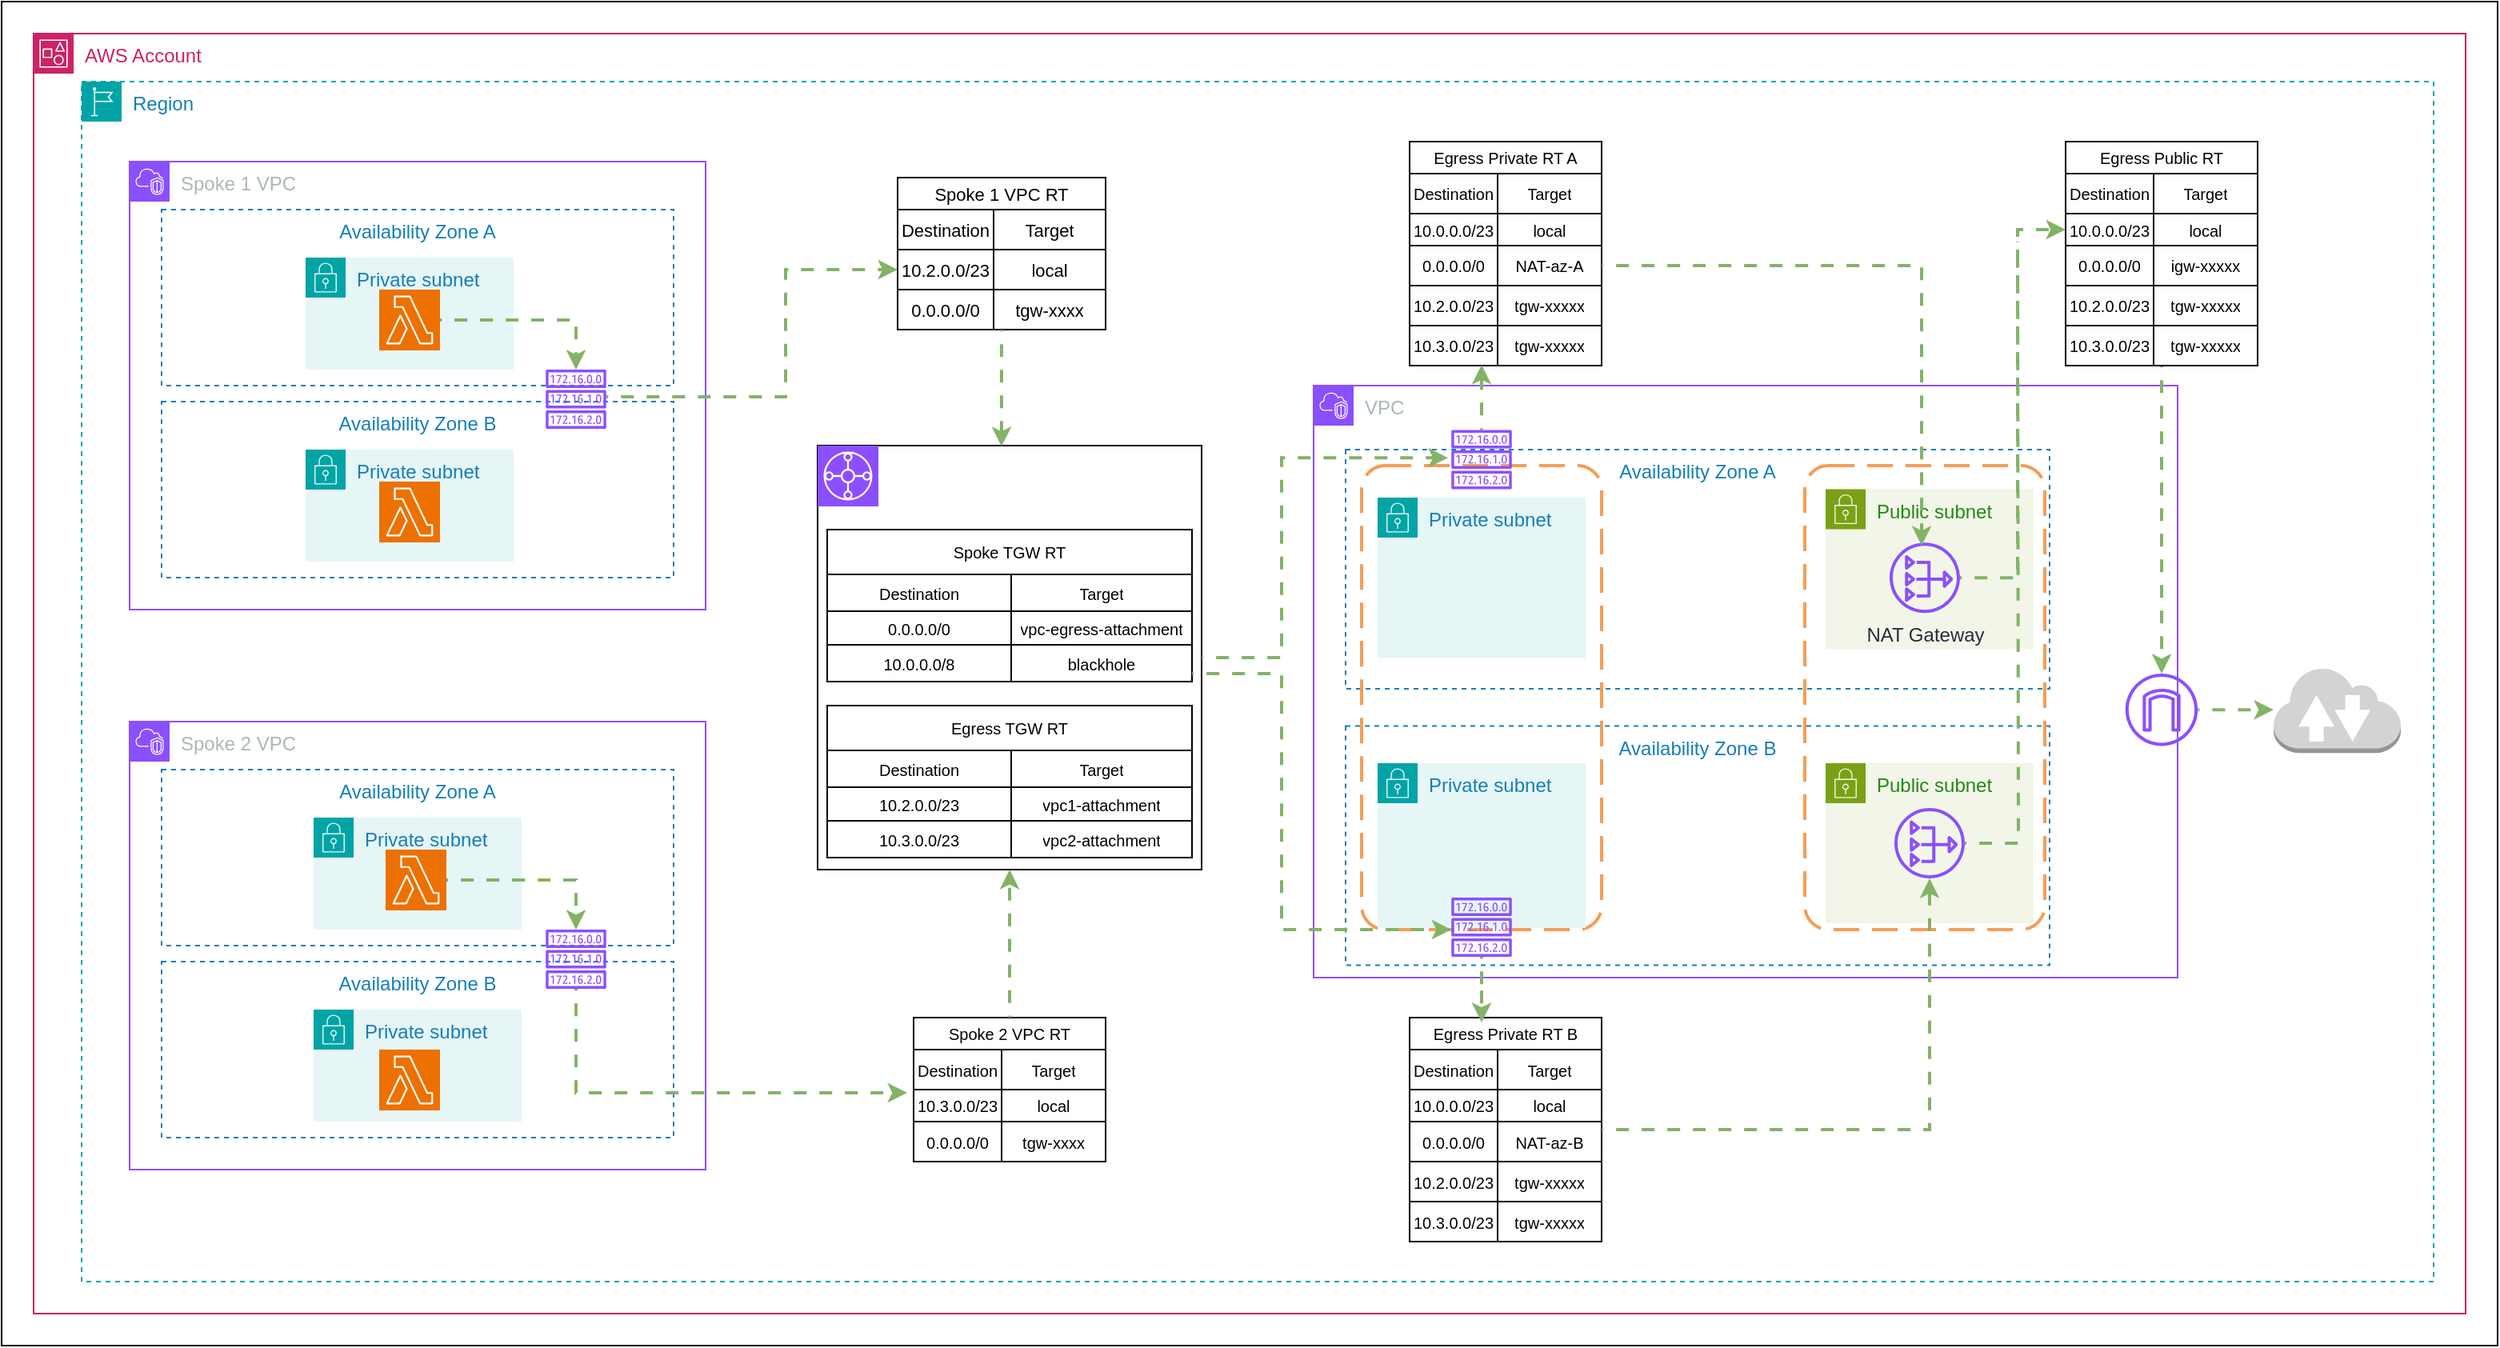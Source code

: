 <mxfile version="24.5.5" type="device">
  <diagram name="Page-1" id="FnstAKTPmOgE6aiRERvY">
    <mxGraphModel dx="2284" dy="1880" grid="1" gridSize="10" guides="1" tooltips="1" connect="1" arrows="1" fold="1" page="1" pageScale="1" pageWidth="850" pageHeight="1100" math="0" shadow="0">
      <root>
        <mxCell id="0" />
        <mxCell id="1" parent="0" />
        <mxCell id="vP5aR-Ci2R3j3Ts7c0Dq-1" value="" style="verticalLabelPosition=bottom;verticalAlign=top;html=1;shape=mxgraph.basic.rect;fillColor2=none;strokeWidth=1;size=20;indent=5;" vertex="1" parent="1">
          <mxGeometry x="-280" y="-140" width="1560" height="840" as="geometry" />
        </mxCell>
        <mxCell id="vP5aR-Ci2R3j3Ts7c0Dq-16" value="AWS Account" style="points=[[0,0],[0.25,0],[0.5,0],[0.75,0],[1,0],[1,0.25],[1,0.5],[1,0.75],[1,1],[0.75,1],[0.5,1],[0.25,1],[0,1],[0,0.75],[0,0.5],[0,0.25]];outlineConnect=0;gradientColor=none;html=1;whiteSpace=wrap;fontSize=12;fontStyle=0;container=1;pointerEvents=0;collapsible=0;recursiveResize=0;shape=mxgraph.aws4.group;grIcon=mxgraph.aws4.group_account;strokeColor=#CD2264;fillColor=none;verticalAlign=top;align=left;spacingLeft=30;fontColor=#CD2264;dashed=0;" vertex="1" parent="1">
          <mxGeometry x="-260" y="-120" width="1520" height="800" as="geometry" />
        </mxCell>
        <mxCell id="vP5aR-Ci2R3j3Ts7c0Dq-17" value="Region" style="points=[[0,0],[0.25,0],[0.5,0],[0.75,0],[1,0],[1,0.25],[1,0.5],[1,0.75],[1,1],[0.75,1],[0.5,1],[0.25,1],[0,1],[0,0.75],[0,0.5],[0,0.25]];outlineConnect=0;gradientColor=none;html=1;whiteSpace=wrap;fontSize=12;fontStyle=0;container=1;pointerEvents=0;collapsible=0;recursiveResize=0;shape=mxgraph.aws4.group;grIcon=mxgraph.aws4.group_region;strokeColor=#00A4A6;fillColor=none;verticalAlign=top;align=left;spacingLeft=30;fontColor=#147EBA;dashed=1;" vertex="1" parent="vP5aR-Ci2R3j3Ts7c0Dq-16">
          <mxGeometry x="30" y="30" width="1470" height="750" as="geometry" />
        </mxCell>
        <mxCell id="vP5aR-Ci2R3j3Ts7c0Dq-18" value="Spoke 1 VPC" style="points=[[0,0],[0.25,0],[0.5,0],[0.75,0],[1,0],[1,0.25],[1,0.5],[1,0.75],[1,1],[0.75,1],[0.5,1],[0.25,1],[0,1],[0,0.75],[0,0.5],[0,0.25]];outlineConnect=0;gradientColor=none;html=1;whiteSpace=wrap;fontSize=12;fontStyle=0;container=1;pointerEvents=0;collapsible=0;recursiveResize=0;shape=mxgraph.aws4.group;grIcon=mxgraph.aws4.group_vpc2;strokeColor=#8C4FFF;fillColor=none;verticalAlign=top;align=left;spacingLeft=30;fontColor=#AAB7B8;dashed=0;" vertex="1" parent="vP5aR-Ci2R3j3Ts7c0Dq-17">
          <mxGeometry x="30" y="50" width="360" height="280" as="geometry" />
        </mxCell>
        <mxCell id="vP5aR-Ci2R3j3Ts7c0Dq-20" value="Availability Zone A" style="fillColor=none;strokeColor=#147EBA;dashed=1;verticalAlign=top;fontStyle=0;fontColor=#147EBA;whiteSpace=wrap;html=1;" vertex="1" parent="vP5aR-Ci2R3j3Ts7c0Dq-18">
          <mxGeometry x="20" y="30" width="320" height="110" as="geometry" />
        </mxCell>
        <mxCell id="vP5aR-Ci2R3j3Ts7c0Dq-21" value="Availability Zone B" style="fillColor=none;strokeColor=#147EBA;dashed=1;verticalAlign=top;fontStyle=0;fontColor=#147EBA;whiteSpace=wrap;html=1;" vertex="1" parent="vP5aR-Ci2R3j3Ts7c0Dq-18">
          <mxGeometry x="20" y="150" width="320" height="110" as="geometry" />
        </mxCell>
        <mxCell id="vP5aR-Ci2R3j3Ts7c0Dq-25" value="Private subnet" style="points=[[0,0],[0.25,0],[0.5,0],[0.75,0],[1,0],[1,0.25],[1,0.5],[1,0.75],[1,1],[0.75,1],[0.5,1],[0.25,1],[0,1],[0,0.75],[0,0.5],[0,0.25]];outlineConnect=0;gradientColor=none;html=1;whiteSpace=wrap;fontSize=12;fontStyle=0;container=1;pointerEvents=0;collapsible=0;recursiveResize=0;shape=mxgraph.aws4.group;grIcon=mxgraph.aws4.group_security_group;grStroke=0;strokeColor=#00A4A6;fillColor=#E6F6F7;verticalAlign=top;align=left;spacingLeft=30;fontColor=#147EBA;dashed=0;" vertex="1" parent="vP5aR-Ci2R3j3Ts7c0Dq-18">
          <mxGeometry x="110" y="60" width="130" height="70" as="geometry" />
        </mxCell>
        <mxCell id="vP5aR-Ci2R3j3Ts7c0Dq-26" value="Private subnet" style="points=[[0,0],[0.25,0],[0.5,0],[0.75,0],[1,0],[1,0.25],[1,0.5],[1,0.75],[1,1],[0.75,1],[0.5,1],[0.25,1],[0,1],[0,0.75],[0,0.5],[0,0.25]];outlineConnect=0;gradientColor=none;html=1;whiteSpace=wrap;fontSize=12;fontStyle=0;container=1;pointerEvents=0;collapsible=0;recursiveResize=0;shape=mxgraph.aws4.group;grIcon=mxgraph.aws4.group_security_group;grStroke=0;strokeColor=#00A4A6;fillColor=#E6F6F7;verticalAlign=top;align=left;spacingLeft=30;fontColor=#147EBA;dashed=0;" vertex="1" parent="vP5aR-Ci2R3j3Ts7c0Dq-18">
          <mxGeometry x="110" y="180" width="130" height="70" as="geometry" />
        </mxCell>
        <mxCell id="vP5aR-Ci2R3j3Ts7c0Dq-144" style="edgeStyle=orthogonalEdgeStyle;rounded=0;orthogonalLoop=1;jettySize=auto;html=1;strokeWidth=2;fillColor=#d5e8d4;strokeColor=#82b366;flowAnimation=1;" edge="1" parent="vP5aR-Ci2R3j3Ts7c0Dq-18" source="vP5aR-Ci2R3j3Ts7c0Dq-29" target="vP5aR-Ci2R3j3Ts7c0Dq-122">
          <mxGeometry relative="1" as="geometry" />
        </mxCell>
        <mxCell id="vP5aR-Ci2R3j3Ts7c0Dq-29" value="&lt;span style=&quot;color: rgba(0, 0, 0, 0); font-family: monospace; font-size: 0px; text-align: start;&quot;&gt;%3CmxGraphModel%3E%3Croot%3E%3CmxCell%20id%3D%220%22%2F%3E%3CmxCell%20id%3D%221%22%20parent%3D%220%22%2F%3E%3CmxCell%20id%3D%222%22%20value%3D%22%22%20style%3D%22sketch%3D0%3Bpoints%3D%5B%5B0%2C0%2C0%5D%2C%5B0.25%2C0%2C0%5D%2C%5B0.5%2C0%2C0%5D%2C%5B0.75%2C0%2C0%5D%2C%5B1%2C0%2C0%5D%2C%5B0%2C1%2C0%5D%2C%5B0.25%2C1%2C0%5D%2C%5B0.5%2C1%2C0%5D%2C%5B0.75%2C1%2C0%5D%2C%5B1%2C1%2C0%5D%2C%5B0%2C0.25%2C0%5D%2C%5B0%2C0.5%2C0%5D%2C%5B0%2C0.75%2C0%5D%2C%5B1%2C0.25%2C0%5D%2C%5B1%2C0.5%2C0%5D%2C%5B1%2C0.75%2C0%5D%5D%3BoutlineConnect%3D0%3BfontColor%3D%23232F3E%3BfillColor%3D%23ED7100%3BstrokeColor%3D%23ffffff%3Bdashed%3D0%3BverticalLabelPosition%3Dbottom%3BverticalAlign%3Dtop%3Balign%3Dcenter%3Bhtml%3D1%3BfontSize%3D12%3BfontStyle%3D0%3Baspect%3Dfixed%3Bshape%3Dmxgraph.aws4.resourceIcon%3BresIcon%3Dmxgraph.aws4.lambda%3B%22%20vertex%3D%221%22%20parent%3D%221%22%3E%3CmxGeometry%20x%3D%22-44%22%20y%3D%22525%22%20width%3D%2238%22%20height%3D%2238%22%20as%3D%22geometry%22%2F%3E%3C%2FmxCell%3E%3C%2Froot%3E%3C%2FmxGraphModel%3E&lt;/span&gt;" style="sketch=0;points=[[0,0,0],[0.25,0,0],[0.5,0,0],[0.75,0,0],[1,0,0],[0,1,0],[0.25,1,0],[0.5,1,0],[0.75,1,0],[1,1,0],[0,0.25,0],[0,0.5,0],[0,0.75,0],[1,0.25,0],[1,0.5,0],[1,0.75,0]];outlineConnect=0;fontColor=#232F3E;fillColor=#ED7100;strokeColor=#ffffff;dashed=0;verticalLabelPosition=bottom;verticalAlign=top;align=center;html=1;fontSize=12;fontStyle=0;aspect=fixed;shape=mxgraph.aws4.resourceIcon;resIcon=mxgraph.aws4.lambda;" vertex="1" parent="vP5aR-Ci2R3j3Ts7c0Dq-18">
          <mxGeometry x="156" y="80" width="38" height="38" as="geometry" />
        </mxCell>
        <mxCell id="vP5aR-Ci2R3j3Ts7c0Dq-122" value="" style="sketch=0;outlineConnect=0;fontColor=#232F3E;gradientColor=none;fillColor=#8C4FFF;strokeColor=none;dashed=0;verticalLabelPosition=bottom;verticalAlign=top;align=center;html=1;fontSize=12;fontStyle=0;aspect=fixed;pointerEvents=1;shape=mxgraph.aws4.route_table;" vertex="1" parent="vP5aR-Ci2R3j3Ts7c0Dq-18">
          <mxGeometry x="260" y="130" width="38" height="37.03" as="geometry" />
        </mxCell>
        <mxCell id="vP5aR-Ci2R3j3Ts7c0Dq-123" value="&lt;span style=&quot;color: rgba(0, 0, 0, 0); font-family: monospace; font-size: 0px; text-align: start;&quot;&gt;%3CmxGraphModel%3E%3Croot%3E%3CmxCell%20id%3D%220%22%2F%3E%3CmxCell%20id%3D%221%22%20parent%3D%220%22%2F%3E%3CmxCell%20id%3D%222%22%20value%3D%22%22%20style%3D%22sketch%3D0%3Bpoints%3D%5B%5B0%2C0%2C0%5D%2C%5B0.25%2C0%2C0%5D%2C%5B0.5%2C0%2C0%5D%2C%5B0.75%2C0%2C0%5D%2C%5B1%2C0%2C0%5D%2C%5B0%2C1%2C0%5D%2C%5B0.25%2C1%2C0%5D%2C%5B0.5%2C1%2C0%5D%2C%5B0.75%2C1%2C0%5D%2C%5B1%2C1%2C0%5D%2C%5B0%2C0.25%2C0%5D%2C%5B0%2C0.5%2C0%5D%2C%5B0%2C0.75%2C0%5D%2C%5B1%2C0.25%2C0%5D%2C%5B1%2C0.5%2C0%5D%2C%5B1%2C0.75%2C0%5D%5D%3BoutlineConnect%3D0%3BfontColor%3D%23232F3E%3BfillColor%3D%23ED7100%3BstrokeColor%3D%23ffffff%3Bdashed%3D0%3BverticalLabelPosition%3Dbottom%3BverticalAlign%3Dtop%3Balign%3Dcenter%3Bhtml%3D1%3BfontSize%3D12%3BfontStyle%3D0%3Baspect%3Dfixed%3Bshape%3Dmxgraph.aws4.resourceIcon%3BresIcon%3Dmxgraph.aws4.lambda%3B%22%20vertex%3D%221%22%20parent%3D%221%22%3E%3CmxGeometry%20x%3D%22-44%22%20y%3D%22525%22%20width%3D%2238%22%20height%3D%2238%22%20as%3D%22geometry%22%2F%3E%3C%2FmxCell%3E%3C%2Froot%3E%3C%2FmxGraphModel%3E&lt;/span&gt;" style="sketch=0;points=[[0,0,0],[0.25,0,0],[0.5,0,0],[0.75,0,0],[1,0,0],[0,1,0],[0.25,1,0],[0.5,1,0],[0.75,1,0],[1,1,0],[0,0.25,0],[0,0.5,0],[0,0.75,0],[1,0.25,0],[1,0.5,0],[1,0.75,0]];outlineConnect=0;fontColor=#232F3E;fillColor=#ED7100;strokeColor=#ffffff;dashed=0;verticalLabelPosition=bottom;verticalAlign=top;align=center;html=1;fontSize=12;fontStyle=0;aspect=fixed;shape=mxgraph.aws4.resourceIcon;resIcon=mxgraph.aws4.lambda;" vertex="1" parent="vP5aR-Ci2R3j3Ts7c0Dq-18">
          <mxGeometry x="156" y="200" width="38" height="38" as="geometry" />
        </mxCell>
        <mxCell id="vP5aR-Ci2R3j3Ts7c0Dq-22" value="Spoke 2 VPC" style="points=[[0,0],[0.25,0],[0.5,0],[0.75,0],[1,0],[1,0.25],[1,0.5],[1,0.75],[1,1],[0.75,1],[0.5,1],[0.25,1],[0,1],[0,0.75],[0,0.5],[0,0.25]];outlineConnect=0;gradientColor=none;html=1;whiteSpace=wrap;fontSize=12;fontStyle=0;container=1;pointerEvents=0;collapsible=0;recursiveResize=0;shape=mxgraph.aws4.group;grIcon=mxgraph.aws4.group_vpc2;strokeColor=#8C4FFF;fillColor=none;verticalAlign=top;align=left;spacingLeft=30;fontColor=#AAB7B8;dashed=0;" vertex="1" parent="vP5aR-Ci2R3j3Ts7c0Dq-17">
          <mxGeometry x="30" y="400" width="360" height="280" as="geometry" />
        </mxCell>
        <mxCell id="vP5aR-Ci2R3j3Ts7c0Dq-23" value="Availability Zone A" style="fillColor=none;strokeColor=#147EBA;dashed=1;verticalAlign=top;fontStyle=0;fontColor=#147EBA;whiteSpace=wrap;html=1;" vertex="1" parent="vP5aR-Ci2R3j3Ts7c0Dq-22">
          <mxGeometry x="20" y="30" width="320" height="110" as="geometry" />
        </mxCell>
        <mxCell id="vP5aR-Ci2R3j3Ts7c0Dq-24" value="Availability Zone B" style="fillColor=none;strokeColor=#147EBA;dashed=1;verticalAlign=top;fontStyle=0;fontColor=#147EBA;whiteSpace=wrap;html=1;" vertex="1" parent="vP5aR-Ci2R3j3Ts7c0Dq-22">
          <mxGeometry x="20" y="150" width="320" height="110" as="geometry" />
        </mxCell>
        <mxCell id="vP5aR-Ci2R3j3Ts7c0Dq-27" value="Private subnet" style="points=[[0,0],[0.25,0],[0.5,0],[0.75,0],[1,0],[1,0.25],[1,0.5],[1,0.75],[1,1],[0.75,1],[0.5,1],[0.25,1],[0,1],[0,0.75],[0,0.5],[0,0.25]];outlineConnect=0;gradientColor=none;html=1;whiteSpace=wrap;fontSize=12;fontStyle=0;container=1;pointerEvents=0;collapsible=0;recursiveResize=0;shape=mxgraph.aws4.group;grIcon=mxgraph.aws4.group_security_group;grStroke=0;strokeColor=#00A4A6;fillColor=#E6F6F7;verticalAlign=top;align=left;spacingLeft=30;fontColor=#147EBA;dashed=0;" vertex="1" parent="vP5aR-Ci2R3j3Ts7c0Dq-22">
          <mxGeometry x="115" y="60" width="130" height="70" as="geometry" />
        </mxCell>
        <mxCell id="vP5aR-Ci2R3j3Ts7c0Dq-28" value="Private subnet" style="points=[[0,0],[0.25,0],[0.5,0],[0.75,0],[1,0],[1,0.25],[1,0.5],[1,0.75],[1,1],[0.75,1],[0.5,1],[0.25,1],[0,1],[0,0.75],[0,0.5],[0,0.25]];outlineConnect=0;gradientColor=none;html=1;whiteSpace=wrap;fontSize=12;fontStyle=0;container=1;pointerEvents=0;collapsible=0;recursiveResize=0;shape=mxgraph.aws4.group;grIcon=mxgraph.aws4.group_security_group;grStroke=0;strokeColor=#00A4A6;fillColor=#E6F6F7;verticalAlign=top;align=left;spacingLeft=30;fontColor=#147EBA;dashed=0;" vertex="1" parent="vP5aR-Ci2R3j3Ts7c0Dq-22">
          <mxGeometry x="115" y="180" width="130" height="70" as="geometry" />
        </mxCell>
        <mxCell id="vP5aR-Ci2R3j3Ts7c0Dq-121" value="" style="sketch=0;points=[[0,0,0],[0.25,0,0],[0.5,0,0],[0.75,0,0],[1,0,0],[0,1,0],[0.25,1,0],[0.5,1,0],[0.75,1,0],[1,1,0],[0,0.25,0],[0,0.5,0],[0,0.75,0],[1,0.25,0],[1,0.5,0],[1,0.75,0]];outlineConnect=0;fontColor=#232F3E;fillColor=#ED7100;strokeColor=#ffffff;dashed=0;verticalLabelPosition=bottom;verticalAlign=top;align=center;html=1;fontSize=12;fontStyle=0;aspect=fixed;shape=mxgraph.aws4.resourceIcon;resIcon=mxgraph.aws4.lambda;" vertex="1" parent="vP5aR-Ci2R3j3Ts7c0Dq-28">
          <mxGeometry x="41" y="25" width="38" height="38" as="geometry" />
        </mxCell>
        <mxCell id="vP5aR-Ci2R3j3Ts7c0Dq-145" style="edgeStyle=orthogonalEdgeStyle;rounded=0;orthogonalLoop=1;jettySize=auto;html=1;strokeWidth=2;fillColor=#d5e8d4;strokeColor=#82b366;flowAnimation=1;" edge="1" parent="vP5aR-Ci2R3j3Ts7c0Dq-22" source="vP5aR-Ci2R3j3Ts7c0Dq-30" target="vP5aR-Ci2R3j3Ts7c0Dq-124">
          <mxGeometry relative="1" as="geometry" />
        </mxCell>
        <mxCell id="vP5aR-Ci2R3j3Ts7c0Dq-30" value="" style="sketch=0;points=[[0,0,0],[0.25,0,0],[0.5,0,0],[0.75,0,0],[1,0,0],[0,1,0],[0.25,1,0],[0.5,1,0],[0.75,1,0],[1,1,0],[0,0.25,0],[0,0.5,0],[0,0.75,0],[1,0.25,0],[1,0.5,0],[1,0.75,0]];outlineConnect=0;fontColor=#232F3E;fillColor=#ED7100;strokeColor=#ffffff;dashed=0;verticalLabelPosition=bottom;verticalAlign=top;align=center;html=1;fontSize=12;fontStyle=0;aspect=fixed;shape=mxgraph.aws4.resourceIcon;resIcon=mxgraph.aws4.lambda;" vertex="1" parent="vP5aR-Ci2R3j3Ts7c0Dq-22">
          <mxGeometry x="160" y="80" width="38" height="38" as="geometry" />
        </mxCell>
        <mxCell id="vP5aR-Ci2R3j3Ts7c0Dq-124" value="" style="sketch=0;outlineConnect=0;fontColor=#232F3E;gradientColor=none;fillColor=#8C4FFF;strokeColor=none;dashed=0;verticalLabelPosition=bottom;verticalAlign=top;align=center;html=1;fontSize=12;fontStyle=0;aspect=fixed;pointerEvents=1;shape=mxgraph.aws4.route_table;" vertex="1" parent="vP5aR-Ci2R3j3Ts7c0Dq-22">
          <mxGeometry x="260" y="130" width="38" height="37.03" as="geometry" />
        </mxCell>
        <mxCell id="vP5aR-Ci2R3j3Ts7c0Dq-31" value="VPC" style="points=[[0,0],[0.25,0],[0.5,0],[0.75,0],[1,0],[1,0.25],[1,0.5],[1,0.75],[1,1],[0.75,1],[0.5,1],[0.25,1],[0,1],[0,0.75],[0,0.5],[0,0.25]];outlineConnect=0;gradientColor=none;html=1;whiteSpace=wrap;fontSize=12;fontStyle=0;container=1;pointerEvents=0;collapsible=0;recursiveResize=0;shape=mxgraph.aws4.group;grIcon=mxgraph.aws4.group_vpc2;strokeColor=#8C4FFF;fillColor=none;verticalAlign=top;align=left;spacingLeft=30;fontColor=#AAB7B8;dashed=0;" vertex="1" parent="vP5aR-Ci2R3j3Ts7c0Dq-17">
          <mxGeometry x="770" y="190" width="540" height="370" as="geometry" />
        </mxCell>
        <mxCell id="vP5aR-Ci2R3j3Ts7c0Dq-106" value="Availability Zone A" style="fillColor=none;strokeColor=#147EBA;dashed=1;verticalAlign=top;fontStyle=0;fontColor=#147EBA;whiteSpace=wrap;html=1;" vertex="1" parent="vP5aR-Ci2R3j3Ts7c0Dq-31">
          <mxGeometry x="20" y="40" width="440" height="149.5" as="geometry" />
        </mxCell>
        <mxCell id="vP5aR-Ci2R3j3Ts7c0Dq-109" value="Private subnet" style="points=[[0,0],[0.25,0],[0.5,0],[0.75,0],[1,0],[1,0.25],[1,0.5],[1,0.75],[1,1],[0.75,1],[0.5,1],[0.25,1],[0,1],[0,0.75],[0,0.5],[0,0.25]];outlineConnect=0;gradientColor=none;html=1;whiteSpace=wrap;fontSize=12;fontStyle=0;container=1;pointerEvents=0;collapsible=0;recursiveResize=0;shape=mxgraph.aws4.group;grIcon=mxgraph.aws4.group_security_group;grStroke=0;strokeColor=#00A4A6;fillColor=#E6F6F7;verticalAlign=top;align=left;spacingLeft=30;fontColor=#147EBA;dashed=0;" vertex="1" parent="vP5aR-Ci2R3j3Ts7c0Dq-31">
          <mxGeometry x="40" y="70" width="130" height="100.25" as="geometry" />
        </mxCell>
        <mxCell id="vP5aR-Ci2R3j3Ts7c0Dq-133" value="Public subnet" style="points=[[0,0],[0.25,0],[0.5,0],[0.75,0],[1,0],[1,0.25],[1,0.5],[1,0.75],[1,1],[0.75,1],[0.5,1],[0.25,1],[0,1],[0,0.75],[0,0.5],[0,0.25]];outlineConnect=0;gradientColor=none;html=1;whiteSpace=wrap;fontSize=12;fontStyle=0;container=1;pointerEvents=0;collapsible=0;recursiveResize=0;shape=mxgraph.aws4.group;grIcon=mxgraph.aws4.group_security_group;grStroke=0;strokeColor=#7AA116;fillColor=#F2F6E8;verticalAlign=top;align=left;spacingLeft=30;fontColor=#248814;dashed=0;" vertex="1" parent="vP5aR-Ci2R3j3Ts7c0Dq-31">
          <mxGeometry x="320" y="64.75" width="130" height="100" as="geometry" />
        </mxCell>
        <mxCell id="vP5aR-Ci2R3j3Ts7c0Dq-137" value="" style="rounded=1;arcSize=10;dashed=1;strokeColor=#F59D56;fillColor=none;gradientColor=none;dashPattern=8 4;strokeWidth=2;" vertex="1" parent="vP5aR-Ci2R3j3Ts7c0Dq-31">
          <mxGeometry x="30" y="50" width="150" height="290" as="geometry" />
        </mxCell>
        <mxCell id="vP5aR-Ci2R3j3Ts7c0Dq-139" value="" style="rounded=1;arcSize=10;dashed=1;strokeColor=#F59D56;fillColor=none;gradientColor=none;dashPattern=8 4;strokeWidth=2;" vertex="1" parent="vP5aR-Ci2R3j3Ts7c0Dq-31">
          <mxGeometry x="307" y="49.99" width="150" height="290" as="geometry" />
        </mxCell>
        <mxCell id="vP5aR-Ci2R3j3Ts7c0Dq-141" value="" style="sketch=0;outlineConnect=0;fontColor=#232F3E;gradientColor=none;fillColor=#8C4FFF;strokeColor=none;dashed=0;verticalLabelPosition=bottom;verticalAlign=top;align=center;html=1;fontSize=12;fontStyle=0;aspect=fixed;pointerEvents=1;shape=mxgraph.aws4.route_table;" vertex="1" parent="vP5aR-Ci2R3j3Ts7c0Dq-31">
          <mxGeometry x="86" y="27.72" width="38" height="37.03" as="geometry" />
        </mxCell>
        <mxCell id="vP5aR-Ci2R3j3Ts7c0Dq-189" value="NAT Gateway" style="sketch=0;outlineConnect=0;fontColor=#232F3E;gradientColor=none;fillColor=#8C4FFF;strokeColor=none;dashed=0;verticalLabelPosition=bottom;verticalAlign=top;align=center;html=1;fontSize=12;fontStyle=0;aspect=fixed;pointerEvents=1;shape=mxgraph.aws4.nat_gateway;" vertex="1" parent="vP5aR-Ci2R3j3Ts7c0Dq-31">
          <mxGeometry x="360" y="98.13" width="44" height="44" as="geometry" />
        </mxCell>
        <mxCell id="vP5aR-Ci2R3j3Ts7c0Dq-111" value="Spoke 2 VPC RT" style="shape=table;startSize=20;container=1;collapsible=0;childLayout=tableLayout;strokeColor=default;fontSize=10;spacing=2;" vertex="1" parent="vP5aR-Ci2R3j3Ts7c0Dq-17">
          <mxGeometry x="520" y="585" width="120" height="90" as="geometry" />
        </mxCell>
        <mxCell id="vP5aR-Ci2R3j3Ts7c0Dq-112" style="shape=tableRow;horizontal=0;startSize=0;swimlaneHead=0;swimlaneBody=0;strokeColor=inherit;top=0;left=0;bottom=0;right=0;collapsible=0;dropTarget=0;fillColor=none;points=[[0,0.5],[1,0.5]];portConstraint=eastwest;fontSize=16;" vertex="1" parent="vP5aR-Ci2R3j3Ts7c0Dq-111">
          <mxGeometry y="20" width="120" height="25" as="geometry" />
        </mxCell>
        <mxCell id="vP5aR-Ci2R3j3Ts7c0Dq-113" value="Destination" style="shape=partialRectangle;html=1;whiteSpace=wrap;connectable=0;strokeColor=inherit;overflow=hidden;fillColor=none;top=0;left=0;bottom=0;right=0;pointerEvents=1;fontSize=10;" vertex="1" parent="vP5aR-Ci2R3j3Ts7c0Dq-112">
          <mxGeometry width="55" height="25" as="geometry">
            <mxRectangle width="55" height="25" as="alternateBounds" />
          </mxGeometry>
        </mxCell>
        <mxCell id="vP5aR-Ci2R3j3Ts7c0Dq-114" value="Target" style="shape=partialRectangle;html=1;whiteSpace=wrap;connectable=0;strokeColor=inherit;overflow=hidden;fillColor=none;top=0;left=0;bottom=0;right=0;pointerEvents=1;fontSize=10;" vertex="1" parent="vP5aR-Ci2R3j3Ts7c0Dq-112">
          <mxGeometry x="55" width="65" height="25" as="geometry">
            <mxRectangle width="65" height="25" as="alternateBounds" />
          </mxGeometry>
        </mxCell>
        <mxCell id="vP5aR-Ci2R3j3Ts7c0Dq-115" value="" style="shape=tableRow;horizontal=0;startSize=0;swimlaneHead=0;swimlaneBody=0;strokeColor=inherit;top=0;left=0;bottom=0;right=0;collapsible=0;dropTarget=0;fillColor=none;points=[[0,0.5],[1,0.5]];portConstraint=eastwest;fontSize=16;" vertex="1" parent="vP5aR-Ci2R3j3Ts7c0Dq-111">
          <mxGeometry y="45" width="120" height="20" as="geometry" />
        </mxCell>
        <mxCell id="vP5aR-Ci2R3j3Ts7c0Dq-116" value="&lt;font style=&quot;font-size: 10px;&quot;&gt;10.3.0.0/23&lt;/font&gt;" style="shape=partialRectangle;html=1;whiteSpace=wrap;connectable=0;strokeColor=inherit;overflow=hidden;fillColor=none;top=0;left=0;bottom=0;right=0;pointerEvents=1;fontSize=10;" vertex="1" parent="vP5aR-Ci2R3j3Ts7c0Dq-115">
          <mxGeometry width="55" height="20" as="geometry">
            <mxRectangle width="55" height="20" as="alternateBounds" />
          </mxGeometry>
        </mxCell>
        <mxCell id="vP5aR-Ci2R3j3Ts7c0Dq-117" value="local" style="shape=partialRectangle;html=1;whiteSpace=wrap;connectable=0;strokeColor=inherit;overflow=hidden;fillColor=none;top=0;left=0;bottom=0;right=0;pointerEvents=1;fontSize=10;" vertex="1" parent="vP5aR-Ci2R3j3Ts7c0Dq-115">
          <mxGeometry x="55" width="65" height="20" as="geometry">
            <mxRectangle width="65" height="20" as="alternateBounds" />
          </mxGeometry>
        </mxCell>
        <mxCell id="vP5aR-Ci2R3j3Ts7c0Dq-118" value="" style="shape=tableRow;horizontal=0;startSize=0;swimlaneHead=0;swimlaneBody=0;strokeColor=inherit;top=0;left=0;bottom=0;right=0;collapsible=0;dropTarget=0;fillColor=none;points=[[0,0.5],[1,0.5]];portConstraint=eastwest;fontSize=16;" vertex="1" parent="vP5aR-Ci2R3j3Ts7c0Dq-111">
          <mxGeometry y="65" width="120" height="25" as="geometry" />
        </mxCell>
        <mxCell id="vP5aR-Ci2R3j3Ts7c0Dq-119" value="&lt;font style=&quot;font-size: 10px;&quot;&gt;0.0.0.0/0&lt;/font&gt;" style="shape=partialRectangle;html=1;whiteSpace=wrap;connectable=0;strokeColor=inherit;overflow=hidden;fillColor=none;top=0;left=0;bottom=0;right=0;pointerEvents=1;fontSize=10;" vertex="1" parent="vP5aR-Ci2R3j3Ts7c0Dq-118">
          <mxGeometry width="55" height="25" as="geometry">
            <mxRectangle width="55" height="25" as="alternateBounds" />
          </mxGeometry>
        </mxCell>
        <mxCell id="vP5aR-Ci2R3j3Ts7c0Dq-120" value="tgw-xxxx" style="shape=partialRectangle;html=1;whiteSpace=wrap;connectable=0;strokeColor=inherit;overflow=hidden;fillColor=none;top=0;left=0;bottom=0;right=0;pointerEvents=1;fontSize=10;" vertex="1" parent="vP5aR-Ci2R3j3Ts7c0Dq-118">
          <mxGeometry x="55" width="65" height="25" as="geometry">
            <mxRectangle width="65" height="25" as="alternateBounds" />
          </mxGeometry>
        </mxCell>
        <mxCell id="vP5aR-Ci2R3j3Ts7c0Dq-125" style="edgeStyle=orthogonalEdgeStyle;rounded=0;orthogonalLoop=1;jettySize=auto;html=1;entryX=-0.033;entryY=0.1;entryDx=0;entryDy=0;entryPerimeter=0;strokeWidth=2;fillColor=#d5e8d4;strokeColor=#82b366;flowAnimation=1;" edge="1" parent="vP5aR-Ci2R3j3Ts7c0Dq-17" source="vP5aR-Ci2R3j3Ts7c0Dq-124" target="vP5aR-Ci2R3j3Ts7c0Dq-115">
          <mxGeometry relative="1" as="geometry" />
        </mxCell>
        <mxCell id="vP5aR-Ci2R3j3Ts7c0Dq-163" value="Egress Private RT B" style="shape=table;startSize=20;container=1;collapsible=0;childLayout=tableLayout;strokeColor=default;fontSize=10;spacing=2;" vertex="1" parent="vP5aR-Ci2R3j3Ts7c0Dq-17">
          <mxGeometry x="830" y="585" width="120" height="140" as="geometry" />
        </mxCell>
        <mxCell id="vP5aR-Ci2R3j3Ts7c0Dq-164" style="shape=tableRow;horizontal=0;startSize=0;swimlaneHead=0;swimlaneBody=0;strokeColor=inherit;top=0;left=0;bottom=0;right=0;collapsible=0;dropTarget=0;fillColor=none;points=[[0,0.5],[1,0.5]];portConstraint=eastwest;fontSize=16;" vertex="1" parent="vP5aR-Ci2R3j3Ts7c0Dq-163">
          <mxGeometry y="20" width="120" height="25" as="geometry" />
        </mxCell>
        <mxCell id="vP5aR-Ci2R3j3Ts7c0Dq-165" value="Destination" style="shape=partialRectangle;html=1;whiteSpace=wrap;connectable=0;strokeColor=inherit;overflow=hidden;fillColor=none;top=0;left=0;bottom=0;right=0;pointerEvents=1;fontSize=10;" vertex="1" parent="vP5aR-Ci2R3j3Ts7c0Dq-164">
          <mxGeometry width="55" height="25" as="geometry">
            <mxRectangle width="55" height="25" as="alternateBounds" />
          </mxGeometry>
        </mxCell>
        <mxCell id="vP5aR-Ci2R3j3Ts7c0Dq-166" value="Target" style="shape=partialRectangle;html=1;whiteSpace=wrap;connectable=0;strokeColor=inherit;overflow=hidden;fillColor=none;top=0;left=0;bottom=0;right=0;pointerEvents=1;fontSize=10;" vertex="1" parent="vP5aR-Ci2R3j3Ts7c0Dq-164">
          <mxGeometry x="55" width="65" height="25" as="geometry">
            <mxRectangle width="65" height="25" as="alternateBounds" />
          </mxGeometry>
        </mxCell>
        <mxCell id="vP5aR-Ci2R3j3Ts7c0Dq-167" value="" style="shape=tableRow;horizontal=0;startSize=0;swimlaneHead=0;swimlaneBody=0;strokeColor=inherit;top=0;left=0;bottom=0;right=0;collapsible=0;dropTarget=0;fillColor=none;points=[[0,0.5],[1,0.5]];portConstraint=eastwest;fontSize=16;" vertex="1" parent="vP5aR-Ci2R3j3Ts7c0Dq-163">
          <mxGeometry y="45" width="120" height="20" as="geometry" />
        </mxCell>
        <mxCell id="vP5aR-Ci2R3j3Ts7c0Dq-168" value="&lt;font style=&quot;font-size: 10px;&quot;&gt;10.0.0.0/23&lt;/font&gt;" style="shape=partialRectangle;html=1;whiteSpace=wrap;connectable=0;strokeColor=inherit;overflow=hidden;fillColor=none;top=0;left=0;bottom=0;right=0;pointerEvents=1;fontSize=10;" vertex="1" parent="vP5aR-Ci2R3j3Ts7c0Dq-167">
          <mxGeometry width="55" height="20" as="geometry">
            <mxRectangle width="55" height="20" as="alternateBounds" />
          </mxGeometry>
        </mxCell>
        <mxCell id="vP5aR-Ci2R3j3Ts7c0Dq-169" value="local" style="shape=partialRectangle;html=1;whiteSpace=wrap;connectable=0;strokeColor=inherit;overflow=hidden;fillColor=none;top=0;left=0;bottom=0;right=0;pointerEvents=1;fontSize=10;" vertex="1" parent="vP5aR-Ci2R3j3Ts7c0Dq-167">
          <mxGeometry x="55" width="65" height="20" as="geometry">
            <mxRectangle width="65" height="20" as="alternateBounds" />
          </mxGeometry>
        </mxCell>
        <mxCell id="vP5aR-Ci2R3j3Ts7c0Dq-170" value="" style="shape=tableRow;horizontal=0;startSize=0;swimlaneHead=0;swimlaneBody=0;strokeColor=inherit;top=0;left=0;bottom=0;right=0;collapsible=0;dropTarget=0;fillColor=none;points=[[0,0.5],[1,0.5]];portConstraint=eastwest;fontSize=16;" vertex="1" parent="vP5aR-Ci2R3j3Ts7c0Dq-163">
          <mxGeometry y="65" width="120" height="25" as="geometry" />
        </mxCell>
        <mxCell id="vP5aR-Ci2R3j3Ts7c0Dq-171" value="&lt;font style=&quot;font-size: 10px;&quot;&gt;0.0.0.0/0&lt;/font&gt;" style="shape=partialRectangle;html=1;whiteSpace=wrap;connectable=0;strokeColor=inherit;overflow=hidden;fillColor=none;top=0;left=0;bottom=0;right=0;pointerEvents=1;fontSize=10;" vertex="1" parent="vP5aR-Ci2R3j3Ts7c0Dq-170">
          <mxGeometry width="55" height="25" as="geometry">
            <mxRectangle width="55" height="25" as="alternateBounds" />
          </mxGeometry>
        </mxCell>
        <mxCell id="vP5aR-Ci2R3j3Ts7c0Dq-172" value="NAT-az-B" style="shape=partialRectangle;html=1;whiteSpace=wrap;connectable=0;strokeColor=inherit;overflow=hidden;fillColor=none;top=0;left=0;bottom=0;right=0;pointerEvents=1;fontSize=10;" vertex="1" parent="vP5aR-Ci2R3j3Ts7c0Dq-170">
          <mxGeometry x="55" width="65" height="25" as="geometry">
            <mxRectangle width="65" height="25" as="alternateBounds" />
          </mxGeometry>
        </mxCell>
        <mxCell id="vP5aR-Ci2R3j3Ts7c0Dq-173" style="shape=tableRow;horizontal=0;startSize=0;swimlaneHead=0;swimlaneBody=0;strokeColor=inherit;top=0;left=0;bottom=0;right=0;collapsible=0;dropTarget=0;fillColor=none;points=[[0,0.5],[1,0.5]];portConstraint=eastwest;fontSize=16;" vertex="1" parent="vP5aR-Ci2R3j3Ts7c0Dq-163">
          <mxGeometry y="90" width="120" height="25" as="geometry" />
        </mxCell>
        <mxCell id="vP5aR-Ci2R3j3Ts7c0Dq-174" value="10.2.0.0/23" style="shape=partialRectangle;html=1;whiteSpace=wrap;connectable=0;strokeColor=inherit;overflow=hidden;fillColor=none;top=0;left=0;bottom=0;right=0;pointerEvents=1;fontSize=10;" vertex="1" parent="vP5aR-Ci2R3j3Ts7c0Dq-173">
          <mxGeometry width="55" height="25" as="geometry">
            <mxRectangle width="55" height="25" as="alternateBounds" />
          </mxGeometry>
        </mxCell>
        <mxCell id="vP5aR-Ci2R3j3Ts7c0Dq-175" value="tgw-xxxxx" style="shape=partialRectangle;html=1;whiteSpace=wrap;connectable=0;strokeColor=inherit;overflow=hidden;fillColor=none;top=0;left=0;bottom=0;right=0;pointerEvents=1;fontSize=10;" vertex="1" parent="vP5aR-Ci2R3j3Ts7c0Dq-173">
          <mxGeometry x="55" width="65" height="25" as="geometry">
            <mxRectangle width="65" height="25" as="alternateBounds" />
          </mxGeometry>
        </mxCell>
        <mxCell id="vP5aR-Ci2R3j3Ts7c0Dq-176" style="shape=tableRow;horizontal=0;startSize=0;swimlaneHead=0;swimlaneBody=0;strokeColor=inherit;top=0;left=0;bottom=0;right=0;collapsible=0;dropTarget=0;fillColor=none;points=[[0,0.5],[1,0.5]];portConstraint=eastwest;fontSize=16;" vertex="1" parent="vP5aR-Ci2R3j3Ts7c0Dq-163">
          <mxGeometry y="115" width="120" height="25" as="geometry" />
        </mxCell>
        <mxCell id="vP5aR-Ci2R3j3Ts7c0Dq-177" value="10.3.0.0/23" style="shape=partialRectangle;html=1;whiteSpace=wrap;connectable=0;strokeColor=inherit;overflow=hidden;fillColor=none;top=0;left=0;bottom=0;right=0;pointerEvents=1;fontSize=10;" vertex="1" parent="vP5aR-Ci2R3j3Ts7c0Dq-176">
          <mxGeometry width="55" height="25" as="geometry">
            <mxRectangle width="55" height="25" as="alternateBounds" />
          </mxGeometry>
        </mxCell>
        <mxCell id="vP5aR-Ci2R3j3Ts7c0Dq-178" value="tgw-xxxxx" style="shape=partialRectangle;html=1;whiteSpace=wrap;connectable=0;strokeColor=inherit;overflow=hidden;fillColor=none;top=0;left=0;bottom=0;right=0;pointerEvents=1;fontSize=10;" vertex="1" parent="vP5aR-Ci2R3j3Ts7c0Dq-176">
          <mxGeometry x="55" width="65" height="25" as="geometry">
            <mxRectangle width="65" height="25" as="alternateBounds" />
          </mxGeometry>
        </mxCell>
        <mxCell id="vP5aR-Ci2R3j3Ts7c0Dq-69" value="" style="verticalLabelPosition=bottom;verticalAlign=top;html=1;shape=mxgraph.basic.rect;fillColor2=none;strokeWidth=1;size=20;indent=5;" vertex="1" parent="vP5aR-Ci2R3j3Ts7c0Dq-17">
          <mxGeometry x="460" y="227.5" width="240" height="265" as="geometry" />
        </mxCell>
        <mxCell id="vP5aR-Ci2R3j3Ts7c0Dq-126" style="edgeStyle=orthogonalEdgeStyle;rounded=0;orthogonalLoop=1;jettySize=auto;html=1;flowAnimation=1;strokeWidth=2;fillColor=#d5e8d4;strokeColor=#82b366;" edge="1" parent="vP5aR-Ci2R3j3Ts7c0Dq-17" source="vP5aR-Ci2R3j3Ts7c0Dq-111" target="vP5aR-Ci2R3j3Ts7c0Dq-69">
          <mxGeometry relative="1" as="geometry" />
        </mxCell>
        <mxCell id="vP5aR-Ci2R3j3Ts7c0Dq-143" style="edgeStyle=orthogonalEdgeStyle;rounded=0;orthogonalLoop=1;jettySize=auto;html=1;entryX=0.36;entryY=-0.017;entryDx=0;entryDy=0;entryPerimeter=0;strokeWidth=2;fillColor=#d5e8d4;strokeColor=#82b366;flowAnimation=1;" edge="1" parent="vP5aR-Ci2R3j3Ts7c0Dq-17" source="vP5aR-Ci2R3j3Ts7c0Dq-69" target="vP5aR-Ci2R3j3Ts7c0Dq-137">
          <mxGeometry relative="1" as="geometry" />
        </mxCell>
        <mxCell id="vP5aR-Ci2R3j3Ts7c0Dq-188" value="" style="sketch=0;outlineConnect=0;fontColor=#232F3E;gradientColor=none;fillColor=#8C4FFF;strokeColor=none;dashed=0;verticalLabelPosition=bottom;verticalAlign=top;align=center;html=1;fontSize=12;fontStyle=0;aspect=fixed;pointerEvents=1;shape=mxgraph.aws4.internet_gateway;" vertex="1" parent="vP5aR-Ci2R3j3Ts7c0Dq-17">
          <mxGeometry x="1277.38" y="370" width="45.25" height="45.25" as="geometry" />
        </mxCell>
        <mxCell id="vP5aR-Ci2R3j3Ts7c0Dq-84" value="" style="sketch=0;points=[[0,0,0],[0.25,0,0],[0.5,0,0],[0.75,0,0],[1,0,0],[0,1,0],[0.25,1,0],[0.5,1,0],[0.75,1,0],[1,1,0],[0,0.25,0],[0,0.5,0],[0,0.75,0],[1,0.25,0],[1,0.5,0],[1,0.75,0]];outlineConnect=0;fontColor=#232F3E;fillColor=#8C4FFF;strokeColor=#ffffff;dashed=0;verticalLabelPosition=bottom;verticalAlign=top;align=center;html=1;fontSize=12;fontStyle=0;aspect=fixed;shape=mxgraph.aws4.resourceIcon;resIcon=mxgraph.aws4.transit_gateway;" vertex="1" parent="vP5aR-Ci2R3j3Ts7c0Dq-17">
          <mxGeometry x="460" y="227.5" width="38" height="38" as="geometry" />
        </mxCell>
        <mxCell id="vP5aR-Ci2R3j3Ts7c0Dq-32" value="Spoke 1 VPC RT" style="shape=table;startSize=20;container=1;collapsible=0;childLayout=tableLayout;strokeColor=default;fontSize=11;spacing=2;" vertex="1" parent="1">
          <mxGeometry x="280" y="-30" width="130" height="95" as="geometry" />
        </mxCell>
        <mxCell id="vP5aR-Ci2R3j3Ts7c0Dq-89" style="shape=tableRow;horizontal=0;startSize=0;swimlaneHead=0;swimlaneBody=0;strokeColor=inherit;top=0;left=0;bottom=0;right=0;collapsible=0;dropTarget=0;fillColor=none;points=[[0,0.5],[1,0.5]];portConstraint=eastwest;fontSize=16;" vertex="1" parent="vP5aR-Ci2R3j3Ts7c0Dq-32">
          <mxGeometry y="20" width="130" height="25" as="geometry" />
        </mxCell>
        <mxCell id="vP5aR-Ci2R3j3Ts7c0Dq-90" value="Destination" style="shape=partialRectangle;html=1;whiteSpace=wrap;connectable=0;strokeColor=inherit;overflow=hidden;fillColor=none;top=0;left=0;bottom=0;right=0;pointerEvents=1;fontSize=11;" vertex="1" parent="vP5aR-Ci2R3j3Ts7c0Dq-89">
          <mxGeometry width="60" height="25" as="geometry">
            <mxRectangle width="60" height="25" as="alternateBounds" />
          </mxGeometry>
        </mxCell>
        <mxCell id="vP5aR-Ci2R3j3Ts7c0Dq-91" value="Target" style="shape=partialRectangle;html=1;whiteSpace=wrap;connectable=0;strokeColor=inherit;overflow=hidden;fillColor=none;top=0;left=0;bottom=0;right=0;pointerEvents=1;fontSize=11;" vertex="1" parent="vP5aR-Ci2R3j3Ts7c0Dq-89">
          <mxGeometry x="60" width="70" height="25" as="geometry">
            <mxRectangle width="70" height="25" as="alternateBounds" />
          </mxGeometry>
        </mxCell>
        <mxCell id="vP5aR-Ci2R3j3Ts7c0Dq-33" value="" style="shape=tableRow;horizontal=0;startSize=0;swimlaneHead=0;swimlaneBody=0;strokeColor=inherit;top=0;left=0;bottom=0;right=0;collapsible=0;dropTarget=0;fillColor=none;points=[[0,0.5],[1,0.5]];portConstraint=eastwest;fontSize=16;" vertex="1" parent="vP5aR-Ci2R3j3Ts7c0Dq-32">
          <mxGeometry y="45" width="130" height="25" as="geometry" />
        </mxCell>
        <mxCell id="vP5aR-Ci2R3j3Ts7c0Dq-34" value="&lt;font style=&quot;font-size: 11px;&quot;&gt;10.2.0.0/23&lt;/font&gt;" style="shape=partialRectangle;html=1;whiteSpace=wrap;connectable=0;strokeColor=inherit;overflow=hidden;fillColor=none;top=0;left=0;bottom=0;right=0;pointerEvents=1;fontSize=11;" vertex="1" parent="vP5aR-Ci2R3j3Ts7c0Dq-33">
          <mxGeometry width="60" height="25" as="geometry">
            <mxRectangle width="60" height="25" as="alternateBounds" />
          </mxGeometry>
        </mxCell>
        <mxCell id="vP5aR-Ci2R3j3Ts7c0Dq-35" value="local" style="shape=partialRectangle;html=1;whiteSpace=wrap;connectable=0;strokeColor=inherit;overflow=hidden;fillColor=none;top=0;left=0;bottom=0;right=0;pointerEvents=1;fontSize=11;" vertex="1" parent="vP5aR-Ci2R3j3Ts7c0Dq-33">
          <mxGeometry x="60" width="70" height="25" as="geometry">
            <mxRectangle width="70" height="25" as="alternateBounds" />
          </mxGeometry>
        </mxCell>
        <mxCell id="vP5aR-Ci2R3j3Ts7c0Dq-37" value="" style="shape=tableRow;horizontal=0;startSize=0;swimlaneHead=0;swimlaneBody=0;strokeColor=inherit;top=0;left=0;bottom=0;right=0;collapsible=0;dropTarget=0;fillColor=none;points=[[0,0.5],[1,0.5]];portConstraint=eastwest;fontSize=16;" vertex="1" parent="vP5aR-Ci2R3j3Ts7c0Dq-32">
          <mxGeometry y="70" width="130" height="25" as="geometry" />
        </mxCell>
        <mxCell id="vP5aR-Ci2R3j3Ts7c0Dq-38" value="&lt;font style=&quot;font-size: 11px;&quot;&gt;0.0.0.0/0&lt;/font&gt;" style="shape=partialRectangle;html=1;whiteSpace=wrap;connectable=0;strokeColor=inherit;overflow=hidden;fillColor=none;top=0;left=0;bottom=0;right=0;pointerEvents=1;fontSize=11;" vertex="1" parent="vP5aR-Ci2R3j3Ts7c0Dq-37">
          <mxGeometry width="60" height="25" as="geometry">
            <mxRectangle width="60" height="25" as="alternateBounds" />
          </mxGeometry>
        </mxCell>
        <mxCell id="vP5aR-Ci2R3j3Ts7c0Dq-39" value="tgw-xxxx" style="shape=partialRectangle;html=1;whiteSpace=wrap;connectable=0;strokeColor=inherit;overflow=hidden;fillColor=none;top=0;left=0;bottom=0;right=0;pointerEvents=1;fontSize=11;" vertex="1" parent="vP5aR-Ci2R3j3Ts7c0Dq-37">
          <mxGeometry x="60" width="70" height="25" as="geometry">
            <mxRectangle width="70" height="25" as="alternateBounds" />
          </mxGeometry>
        </mxCell>
        <mxCell id="vP5aR-Ci2R3j3Ts7c0Dq-67" style="edgeStyle=orthogonalEdgeStyle;rounded=0;orthogonalLoop=1;jettySize=auto;html=1;entryX=0;entryY=0.5;entryDx=0;entryDy=0;strokeWidth=2;fillColor=#d5e8d4;strokeColor=#82b366;flowAnimation=1;exitX=0.869;exitY=1.064;exitDx=0;exitDy=0;exitPerimeter=0;" edge="1" parent="1" source="vP5aR-Ci2R3j3Ts7c0Dq-20" target="vP5aR-Ci2R3j3Ts7c0Dq-33">
          <mxGeometry relative="1" as="geometry" />
        </mxCell>
        <mxCell id="vP5aR-Ci2R3j3Ts7c0Dq-70" value="Spoke TGW RT" style="shape=table;startSize=28;container=1;collapsible=0;childLayout=tableLayout;strokeColor=default;fontSize=10;spacing=2;" vertex="1" parent="1">
          <mxGeometry x="236" y="190" width="228" height="95" as="geometry" />
        </mxCell>
        <mxCell id="vP5aR-Ci2R3j3Ts7c0Dq-92" style="shape=tableRow;horizontal=0;startSize=0;swimlaneHead=0;swimlaneBody=0;strokeColor=inherit;top=0;left=0;bottom=0;right=0;collapsible=0;dropTarget=0;fillColor=none;points=[[0,0.5],[1,0.5]];portConstraint=eastwest;fontSize=16;" vertex="1" parent="vP5aR-Ci2R3j3Ts7c0Dq-70">
          <mxGeometry y="28" width="228" height="23" as="geometry" />
        </mxCell>
        <mxCell id="vP5aR-Ci2R3j3Ts7c0Dq-93" value="Destination" style="shape=partialRectangle;html=1;whiteSpace=wrap;connectable=0;strokeColor=inherit;overflow=hidden;fillColor=none;top=0;left=0;bottom=0;right=0;pointerEvents=1;fontSize=10;" vertex="1" parent="vP5aR-Ci2R3j3Ts7c0Dq-92">
          <mxGeometry width="115" height="23" as="geometry">
            <mxRectangle width="115" height="23" as="alternateBounds" />
          </mxGeometry>
        </mxCell>
        <mxCell id="vP5aR-Ci2R3j3Ts7c0Dq-94" value="Target" style="shape=partialRectangle;html=1;whiteSpace=wrap;connectable=0;strokeColor=inherit;overflow=hidden;fillColor=none;top=0;left=0;bottom=0;right=0;pointerEvents=1;fontSize=10;" vertex="1" parent="vP5aR-Ci2R3j3Ts7c0Dq-92">
          <mxGeometry x="115" width="113" height="23" as="geometry">
            <mxRectangle width="113" height="23" as="alternateBounds" />
          </mxGeometry>
        </mxCell>
        <mxCell id="vP5aR-Ci2R3j3Ts7c0Dq-71" value="" style="shape=tableRow;horizontal=0;startSize=0;swimlaneHead=0;swimlaneBody=0;strokeColor=inherit;top=0;left=0;bottom=0;right=0;collapsible=0;dropTarget=0;fillColor=none;points=[[0,0.5],[1,0.5]];portConstraint=eastwest;fontSize=16;" vertex="1" parent="vP5aR-Ci2R3j3Ts7c0Dq-70">
          <mxGeometry y="51" width="228" height="21" as="geometry" />
        </mxCell>
        <mxCell id="vP5aR-Ci2R3j3Ts7c0Dq-72" value="&lt;font style=&quot;font-size: 10px;&quot;&gt;0.0.0.0/0&lt;/font&gt;" style="shape=partialRectangle;html=1;whiteSpace=wrap;connectable=0;strokeColor=inherit;overflow=hidden;fillColor=none;top=0;left=0;bottom=0;right=0;pointerEvents=1;fontSize=10;" vertex="1" parent="vP5aR-Ci2R3j3Ts7c0Dq-71">
          <mxGeometry width="115" height="21" as="geometry">
            <mxRectangle width="115" height="21" as="alternateBounds" />
          </mxGeometry>
        </mxCell>
        <mxCell id="vP5aR-Ci2R3j3Ts7c0Dq-73" value="vpc-egress-attachment" style="shape=partialRectangle;html=1;whiteSpace=wrap;connectable=0;strokeColor=inherit;overflow=hidden;fillColor=none;top=0;left=0;bottom=0;right=0;pointerEvents=1;fontSize=10;" vertex="1" parent="vP5aR-Ci2R3j3Ts7c0Dq-71">
          <mxGeometry x="115" width="113" height="21" as="geometry">
            <mxRectangle width="113" height="21" as="alternateBounds" />
          </mxGeometry>
        </mxCell>
        <mxCell id="vP5aR-Ci2R3j3Ts7c0Dq-74" value="" style="shape=tableRow;horizontal=0;startSize=0;swimlaneHead=0;swimlaneBody=0;strokeColor=inherit;top=0;left=0;bottom=0;right=0;collapsible=0;dropTarget=0;fillColor=none;points=[[0,0.5],[1,0.5]];portConstraint=eastwest;fontSize=16;" vertex="1" parent="vP5aR-Ci2R3j3Ts7c0Dq-70">
          <mxGeometry y="72" width="228" height="23" as="geometry" />
        </mxCell>
        <mxCell id="vP5aR-Ci2R3j3Ts7c0Dq-75" value="&lt;font style=&quot;font-size: 10px;&quot;&gt;10.0.0.0/8&lt;/font&gt;" style="shape=partialRectangle;html=1;whiteSpace=wrap;connectable=0;strokeColor=inherit;overflow=hidden;fillColor=none;top=0;left=0;bottom=0;right=0;pointerEvents=1;fontSize=10;" vertex="1" parent="vP5aR-Ci2R3j3Ts7c0Dq-74">
          <mxGeometry width="115" height="23" as="geometry">
            <mxRectangle width="115" height="23" as="alternateBounds" />
          </mxGeometry>
        </mxCell>
        <mxCell id="vP5aR-Ci2R3j3Ts7c0Dq-76" value="blackhole" style="shape=partialRectangle;html=1;whiteSpace=wrap;connectable=0;strokeColor=inherit;overflow=hidden;fillColor=none;top=0;left=0;bottom=0;right=0;pointerEvents=1;fontSize=10;" vertex="1" parent="vP5aR-Ci2R3j3Ts7c0Dq-74">
          <mxGeometry x="115" width="113" height="23" as="geometry">
            <mxRectangle width="113" height="23" as="alternateBounds" />
          </mxGeometry>
        </mxCell>
        <mxCell id="vP5aR-Ci2R3j3Ts7c0Dq-96" value="Egress TGW RT" style="shape=table;startSize=28;container=1;collapsible=0;childLayout=tableLayout;strokeColor=default;fontSize=10;spacing=2;" vertex="1" parent="1">
          <mxGeometry x="236" y="300" width="228" height="95" as="geometry" />
        </mxCell>
        <mxCell id="vP5aR-Ci2R3j3Ts7c0Dq-97" style="shape=tableRow;horizontal=0;startSize=0;swimlaneHead=0;swimlaneBody=0;strokeColor=inherit;top=0;left=0;bottom=0;right=0;collapsible=0;dropTarget=0;fillColor=none;points=[[0,0.5],[1,0.5]];portConstraint=eastwest;fontSize=16;" vertex="1" parent="vP5aR-Ci2R3j3Ts7c0Dq-96">
          <mxGeometry y="28" width="228" height="23" as="geometry" />
        </mxCell>
        <mxCell id="vP5aR-Ci2R3j3Ts7c0Dq-98" value="Destination" style="shape=partialRectangle;html=1;whiteSpace=wrap;connectable=0;strokeColor=inherit;overflow=hidden;fillColor=none;top=0;left=0;bottom=0;right=0;pointerEvents=1;fontSize=10;" vertex="1" parent="vP5aR-Ci2R3j3Ts7c0Dq-97">
          <mxGeometry width="115" height="23" as="geometry">
            <mxRectangle width="115" height="23" as="alternateBounds" />
          </mxGeometry>
        </mxCell>
        <mxCell id="vP5aR-Ci2R3j3Ts7c0Dq-99" value="Target" style="shape=partialRectangle;html=1;whiteSpace=wrap;connectable=0;strokeColor=inherit;overflow=hidden;fillColor=none;top=0;left=0;bottom=0;right=0;pointerEvents=1;fontSize=10;" vertex="1" parent="vP5aR-Ci2R3j3Ts7c0Dq-97">
          <mxGeometry x="115" width="113" height="23" as="geometry">
            <mxRectangle width="113" height="23" as="alternateBounds" />
          </mxGeometry>
        </mxCell>
        <mxCell id="vP5aR-Ci2R3j3Ts7c0Dq-100" value="" style="shape=tableRow;horizontal=0;startSize=0;swimlaneHead=0;swimlaneBody=0;strokeColor=inherit;top=0;left=0;bottom=0;right=0;collapsible=0;dropTarget=0;fillColor=none;points=[[0,0.5],[1,0.5]];portConstraint=eastwest;fontSize=16;" vertex="1" parent="vP5aR-Ci2R3j3Ts7c0Dq-96">
          <mxGeometry y="51" width="228" height="21" as="geometry" />
        </mxCell>
        <mxCell id="vP5aR-Ci2R3j3Ts7c0Dq-101" value="&lt;font style=&quot;font-size: 10px;&quot;&gt;10.2.0.0/23&lt;/font&gt;" style="shape=partialRectangle;html=1;whiteSpace=wrap;connectable=0;strokeColor=inherit;overflow=hidden;fillColor=none;top=0;left=0;bottom=0;right=0;pointerEvents=1;fontSize=10;" vertex="1" parent="vP5aR-Ci2R3j3Ts7c0Dq-100">
          <mxGeometry width="115" height="21" as="geometry">
            <mxRectangle width="115" height="21" as="alternateBounds" />
          </mxGeometry>
        </mxCell>
        <mxCell id="vP5aR-Ci2R3j3Ts7c0Dq-102" value="vpc1-attachment" style="shape=partialRectangle;html=1;whiteSpace=wrap;connectable=0;strokeColor=inherit;overflow=hidden;fillColor=none;top=0;left=0;bottom=0;right=0;pointerEvents=1;fontSize=10;" vertex="1" parent="vP5aR-Ci2R3j3Ts7c0Dq-100">
          <mxGeometry x="115" width="113" height="21" as="geometry">
            <mxRectangle width="113" height="21" as="alternateBounds" />
          </mxGeometry>
        </mxCell>
        <mxCell id="vP5aR-Ci2R3j3Ts7c0Dq-103" value="" style="shape=tableRow;horizontal=0;startSize=0;swimlaneHead=0;swimlaneBody=0;strokeColor=inherit;top=0;left=0;bottom=0;right=0;collapsible=0;dropTarget=0;fillColor=none;points=[[0,0.5],[1,0.5]];portConstraint=eastwest;fontSize=16;" vertex="1" parent="vP5aR-Ci2R3j3Ts7c0Dq-96">
          <mxGeometry y="72" width="228" height="23" as="geometry" />
        </mxCell>
        <mxCell id="vP5aR-Ci2R3j3Ts7c0Dq-104" value="10.3.0.0/23" style="shape=partialRectangle;html=1;whiteSpace=wrap;connectable=0;strokeColor=inherit;overflow=hidden;fillColor=none;top=0;left=0;bottom=0;right=0;pointerEvents=1;fontSize=10;" vertex="1" parent="vP5aR-Ci2R3j3Ts7c0Dq-103">
          <mxGeometry width="115" height="23" as="geometry">
            <mxRectangle width="115" height="23" as="alternateBounds" />
          </mxGeometry>
        </mxCell>
        <mxCell id="vP5aR-Ci2R3j3Ts7c0Dq-105" value="vpc2-attachment" style="shape=partialRectangle;html=1;whiteSpace=wrap;connectable=0;strokeColor=inherit;overflow=hidden;fillColor=none;top=0;left=0;bottom=0;right=0;pointerEvents=1;fontSize=10;" vertex="1" parent="vP5aR-Ci2R3j3Ts7c0Dq-103">
          <mxGeometry x="115" width="113" height="23" as="geometry">
            <mxRectangle width="113" height="23" as="alternateBounds" />
          </mxGeometry>
        </mxCell>
        <mxCell id="vP5aR-Ci2R3j3Ts7c0Dq-108" value="Availability Zone B" style="fillColor=none;strokeColor=#147EBA;dashed=1;verticalAlign=top;fontStyle=0;fontColor=#147EBA;whiteSpace=wrap;html=1;" vertex="1" parent="1">
          <mxGeometry x="560" y="312.75" width="440" height="149.5" as="geometry" />
        </mxCell>
        <mxCell id="vP5aR-Ci2R3j3Ts7c0Dq-110" value="Private subnet" style="points=[[0,0],[0.25,0],[0.5,0],[0.75,0],[1,0],[1,0.25],[1,0.5],[1,0.75],[1,1],[0.75,1],[0.5,1],[0.25,1],[0,1],[0,0.75],[0,0.5],[0,0.25]];outlineConnect=0;gradientColor=none;html=1;whiteSpace=wrap;fontSize=12;fontStyle=0;container=1;pointerEvents=0;collapsible=0;recursiveResize=0;shape=mxgraph.aws4.group;grIcon=mxgraph.aws4.group_security_group;grStroke=0;strokeColor=#00A4A6;fillColor=#E6F6F7;verticalAlign=top;align=left;spacingLeft=30;fontColor=#147EBA;dashed=0;" vertex="1" parent="1">
          <mxGeometry x="580" y="336" width="130" height="103" as="geometry" />
        </mxCell>
        <mxCell id="vP5aR-Ci2R3j3Ts7c0Dq-134" value="Public subnet" style="points=[[0,0],[0.25,0],[0.5,0],[0.75,0],[1,0],[1,0.25],[1,0.5],[1,0.75],[1,1],[0.75,1],[0.5,1],[0.25,1],[0,1],[0,0.75],[0,0.5],[0,0.25]];outlineConnect=0;gradientColor=none;html=1;whiteSpace=wrap;fontSize=12;fontStyle=0;container=1;pointerEvents=0;collapsible=0;recursiveResize=0;shape=mxgraph.aws4.group;grIcon=mxgraph.aws4.group_security_group;grStroke=0;strokeColor=#7AA116;fillColor=#F2F6E8;verticalAlign=top;align=left;spacingLeft=30;fontColor=#248814;dashed=0;" vertex="1" parent="1">
          <mxGeometry x="860" y="336" width="130" height="100" as="geometry" />
        </mxCell>
        <mxCell id="vP5aR-Ci2R3j3Ts7c0Dq-218" style="edgeStyle=orthogonalEdgeStyle;rounded=0;orthogonalLoop=1;jettySize=auto;html=1;endArrow=none;endFill=0;strokeWidth=2;fillColor=#d5e8d4;strokeColor=#82b366;flowAnimation=1;" edge="1" parent="vP5aR-Ci2R3j3Ts7c0Dq-134" source="vP5aR-Ci2R3j3Ts7c0Dq-190">
          <mxGeometry relative="1" as="geometry">
            <mxPoint x="120" y="-326" as="targetPoint" />
          </mxGeometry>
        </mxCell>
        <mxCell id="vP5aR-Ci2R3j3Ts7c0Dq-190" value="" style="sketch=0;outlineConnect=0;fontColor=#232F3E;gradientColor=none;fillColor=#8C4FFF;strokeColor=none;dashed=0;verticalLabelPosition=bottom;verticalAlign=top;align=center;html=1;fontSize=12;fontStyle=0;aspect=fixed;pointerEvents=1;shape=mxgraph.aws4.nat_gateway;" vertex="1" parent="vP5aR-Ci2R3j3Ts7c0Dq-134">
          <mxGeometry x="43" y="28" width="44" height="44" as="geometry" />
        </mxCell>
        <mxCell id="vP5aR-Ci2R3j3Ts7c0Dq-146" value="Egress Private RT A" style="shape=table;startSize=20;container=1;collapsible=0;childLayout=tableLayout;strokeColor=default;fontSize=10;spacing=2;" vertex="1" parent="1">
          <mxGeometry x="600" y="-52.5" width="120" height="140" as="geometry" />
        </mxCell>
        <mxCell id="vP5aR-Ci2R3j3Ts7c0Dq-147" style="shape=tableRow;horizontal=0;startSize=0;swimlaneHead=0;swimlaneBody=0;strokeColor=inherit;top=0;left=0;bottom=0;right=0;collapsible=0;dropTarget=0;fillColor=none;points=[[0,0.5],[1,0.5]];portConstraint=eastwest;fontSize=16;" vertex="1" parent="vP5aR-Ci2R3j3Ts7c0Dq-146">
          <mxGeometry y="20" width="120" height="25" as="geometry" />
        </mxCell>
        <mxCell id="vP5aR-Ci2R3j3Ts7c0Dq-148" value="Destination" style="shape=partialRectangle;html=1;whiteSpace=wrap;connectable=0;strokeColor=inherit;overflow=hidden;fillColor=none;top=0;left=0;bottom=0;right=0;pointerEvents=1;fontSize=10;" vertex="1" parent="vP5aR-Ci2R3j3Ts7c0Dq-147">
          <mxGeometry width="55" height="25" as="geometry">
            <mxRectangle width="55" height="25" as="alternateBounds" />
          </mxGeometry>
        </mxCell>
        <mxCell id="vP5aR-Ci2R3j3Ts7c0Dq-149" value="Target" style="shape=partialRectangle;html=1;whiteSpace=wrap;connectable=0;strokeColor=inherit;overflow=hidden;fillColor=none;top=0;left=0;bottom=0;right=0;pointerEvents=1;fontSize=10;" vertex="1" parent="vP5aR-Ci2R3j3Ts7c0Dq-147">
          <mxGeometry x="55" width="65" height="25" as="geometry">
            <mxRectangle width="65" height="25" as="alternateBounds" />
          </mxGeometry>
        </mxCell>
        <mxCell id="vP5aR-Ci2R3j3Ts7c0Dq-150" value="" style="shape=tableRow;horizontal=0;startSize=0;swimlaneHead=0;swimlaneBody=0;strokeColor=inherit;top=0;left=0;bottom=0;right=0;collapsible=0;dropTarget=0;fillColor=none;points=[[0,0.5],[1,0.5]];portConstraint=eastwest;fontSize=16;" vertex="1" parent="vP5aR-Ci2R3j3Ts7c0Dq-146">
          <mxGeometry y="45" width="120" height="20" as="geometry" />
        </mxCell>
        <mxCell id="vP5aR-Ci2R3j3Ts7c0Dq-151" value="&lt;font style=&quot;font-size: 10px;&quot;&gt;10.0.0.0/23&lt;/font&gt;" style="shape=partialRectangle;html=1;whiteSpace=wrap;connectable=0;strokeColor=inherit;overflow=hidden;fillColor=none;top=0;left=0;bottom=0;right=0;pointerEvents=1;fontSize=10;" vertex="1" parent="vP5aR-Ci2R3j3Ts7c0Dq-150">
          <mxGeometry width="55" height="20" as="geometry">
            <mxRectangle width="55" height="20" as="alternateBounds" />
          </mxGeometry>
        </mxCell>
        <mxCell id="vP5aR-Ci2R3j3Ts7c0Dq-152" value="local" style="shape=partialRectangle;html=1;whiteSpace=wrap;connectable=0;strokeColor=inherit;overflow=hidden;fillColor=none;top=0;left=0;bottom=0;right=0;pointerEvents=1;fontSize=10;" vertex="1" parent="vP5aR-Ci2R3j3Ts7c0Dq-150">
          <mxGeometry x="55" width="65" height="20" as="geometry">
            <mxRectangle width="65" height="20" as="alternateBounds" />
          </mxGeometry>
        </mxCell>
        <mxCell id="vP5aR-Ci2R3j3Ts7c0Dq-153" value="" style="shape=tableRow;horizontal=0;startSize=0;swimlaneHead=0;swimlaneBody=0;strokeColor=inherit;top=0;left=0;bottom=0;right=0;collapsible=0;dropTarget=0;fillColor=none;points=[[0,0.5],[1,0.5]];portConstraint=eastwest;fontSize=16;" vertex="1" parent="vP5aR-Ci2R3j3Ts7c0Dq-146">
          <mxGeometry y="65" width="120" height="25" as="geometry" />
        </mxCell>
        <mxCell id="vP5aR-Ci2R3j3Ts7c0Dq-154" value="&lt;font style=&quot;font-size: 10px;&quot;&gt;0.0.0.0/0&lt;/font&gt;" style="shape=partialRectangle;html=1;whiteSpace=wrap;connectable=0;strokeColor=inherit;overflow=hidden;fillColor=none;top=0;left=0;bottom=0;right=0;pointerEvents=1;fontSize=10;" vertex="1" parent="vP5aR-Ci2R3j3Ts7c0Dq-153">
          <mxGeometry width="55" height="25" as="geometry">
            <mxRectangle width="55" height="25" as="alternateBounds" />
          </mxGeometry>
        </mxCell>
        <mxCell id="vP5aR-Ci2R3j3Ts7c0Dq-155" value="NAT-az-A" style="shape=partialRectangle;html=1;whiteSpace=wrap;connectable=0;strokeColor=inherit;overflow=hidden;fillColor=none;top=0;left=0;bottom=0;right=0;pointerEvents=1;fontSize=10;" vertex="1" parent="vP5aR-Ci2R3j3Ts7c0Dq-153">
          <mxGeometry x="55" width="65" height="25" as="geometry">
            <mxRectangle width="65" height="25" as="alternateBounds" />
          </mxGeometry>
        </mxCell>
        <mxCell id="vP5aR-Ci2R3j3Ts7c0Dq-156" style="shape=tableRow;horizontal=0;startSize=0;swimlaneHead=0;swimlaneBody=0;strokeColor=inherit;top=0;left=0;bottom=0;right=0;collapsible=0;dropTarget=0;fillColor=none;points=[[0,0.5],[1,0.5]];portConstraint=eastwest;fontSize=16;" vertex="1" parent="vP5aR-Ci2R3j3Ts7c0Dq-146">
          <mxGeometry y="90" width="120" height="25" as="geometry" />
        </mxCell>
        <mxCell id="vP5aR-Ci2R3j3Ts7c0Dq-157" value="10.2.0.0/23" style="shape=partialRectangle;html=1;whiteSpace=wrap;connectable=0;strokeColor=inherit;overflow=hidden;fillColor=none;top=0;left=0;bottom=0;right=0;pointerEvents=1;fontSize=10;" vertex="1" parent="vP5aR-Ci2R3j3Ts7c0Dq-156">
          <mxGeometry width="55" height="25" as="geometry">
            <mxRectangle width="55" height="25" as="alternateBounds" />
          </mxGeometry>
        </mxCell>
        <mxCell id="vP5aR-Ci2R3j3Ts7c0Dq-158" value="tgw-xxxxx" style="shape=partialRectangle;html=1;whiteSpace=wrap;connectable=0;strokeColor=inherit;overflow=hidden;fillColor=none;top=0;left=0;bottom=0;right=0;pointerEvents=1;fontSize=10;" vertex="1" parent="vP5aR-Ci2R3j3Ts7c0Dq-156">
          <mxGeometry x="55" width="65" height="25" as="geometry">
            <mxRectangle width="65" height="25" as="alternateBounds" />
          </mxGeometry>
        </mxCell>
        <mxCell id="vP5aR-Ci2R3j3Ts7c0Dq-159" style="shape=tableRow;horizontal=0;startSize=0;swimlaneHead=0;swimlaneBody=0;strokeColor=inherit;top=0;left=0;bottom=0;right=0;collapsible=0;dropTarget=0;fillColor=none;points=[[0,0.5],[1,0.5]];portConstraint=eastwest;fontSize=16;" vertex="1" parent="vP5aR-Ci2R3j3Ts7c0Dq-146">
          <mxGeometry y="115" width="120" height="25" as="geometry" />
        </mxCell>
        <mxCell id="vP5aR-Ci2R3j3Ts7c0Dq-160" value="10.3.0.0/23" style="shape=partialRectangle;html=1;whiteSpace=wrap;connectable=0;strokeColor=inherit;overflow=hidden;fillColor=none;top=0;left=0;bottom=0;right=0;pointerEvents=1;fontSize=10;" vertex="1" parent="vP5aR-Ci2R3j3Ts7c0Dq-159">
          <mxGeometry width="55" height="25" as="geometry">
            <mxRectangle width="55" height="25" as="alternateBounds" />
          </mxGeometry>
        </mxCell>
        <mxCell id="vP5aR-Ci2R3j3Ts7c0Dq-161" value="tgw-xxxxx" style="shape=partialRectangle;html=1;whiteSpace=wrap;connectable=0;strokeColor=inherit;overflow=hidden;fillColor=none;top=0;left=0;bottom=0;right=0;pointerEvents=1;fontSize=10;" vertex="1" parent="vP5aR-Ci2R3j3Ts7c0Dq-159">
          <mxGeometry x="55" width="65" height="25" as="geometry">
            <mxRectangle width="65" height="25" as="alternateBounds" />
          </mxGeometry>
        </mxCell>
        <mxCell id="vP5aR-Ci2R3j3Ts7c0Dq-162" value="" style="sketch=0;outlineConnect=0;fontColor=#232F3E;gradientColor=none;fillColor=#8C4FFF;strokeColor=none;dashed=0;verticalLabelPosition=bottom;verticalAlign=top;align=center;html=1;fontSize=12;fontStyle=0;aspect=fixed;pointerEvents=1;shape=mxgraph.aws4.route_table;" vertex="1" parent="1">
          <mxGeometry x="626" y="420" width="38" height="37.03" as="geometry" />
        </mxCell>
        <mxCell id="vP5aR-Ci2R3j3Ts7c0Dq-179" style="edgeStyle=orthogonalEdgeStyle;rounded=0;orthogonalLoop=1;jettySize=auto;html=1;strokeWidth=2;fillColor=#d5e8d4;strokeColor=#82b366;flowAnimation=1;" edge="1" parent="1" source="vP5aR-Ci2R3j3Ts7c0Dq-74" target="vP5aR-Ci2R3j3Ts7c0Dq-162">
          <mxGeometry relative="1" as="geometry">
            <Array as="points">
              <mxPoint x="520" y="280" />
              <mxPoint x="520" y="440" />
            </Array>
          </mxGeometry>
        </mxCell>
        <mxCell id="vP5aR-Ci2R3j3Ts7c0Dq-180" style="edgeStyle=orthogonalEdgeStyle;rounded=0;orthogonalLoop=1;jettySize=auto;html=1;entryX=0.479;entryY=0.002;entryDx=0;entryDy=0;entryPerimeter=0;strokeWidth=2;fillColor=#d5e8d4;strokeColor=#82b366;flowAnimation=1;" edge="1" parent="1" source="vP5aR-Ci2R3j3Ts7c0Dq-32" target="vP5aR-Ci2R3j3Ts7c0Dq-69">
          <mxGeometry relative="1" as="geometry" />
        </mxCell>
        <mxCell id="vP5aR-Ci2R3j3Ts7c0Dq-182" style="edgeStyle=orthogonalEdgeStyle;rounded=0;orthogonalLoop=1;jettySize=auto;html=1;entryX=0.375;entryY=0.98;entryDx=0;entryDy=0;entryPerimeter=0;strokeWidth=2;fillColor=#d5e8d4;strokeColor=#82b366;flowAnimation=1;" edge="1" parent="1" source="vP5aR-Ci2R3j3Ts7c0Dq-141" target="vP5aR-Ci2R3j3Ts7c0Dq-159">
          <mxGeometry relative="1" as="geometry" />
        </mxCell>
        <mxCell id="vP5aR-Ci2R3j3Ts7c0Dq-186" style="edgeStyle=orthogonalEdgeStyle;rounded=0;orthogonalLoop=1;jettySize=auto;html=1;entryX=0.375;entryY=0.021;entryDx=0;entryDy=0;entryPerimeter=0;strokeWidth=2;fillColor=#d5e8d4;strokeColor=#82b366;flowAnimation=1;" edge="1" parent="1" source="vP5aR-Ci2R3j3Ts7c0Dq-162" target="vP5aR-Ci2R3j3Ts7c0Dq-163">
          <mxGeometry relative="1" as="geometry" />
        </mxCell>
        <mxCell id="vP5aR-Ci2R3j3Ts7c0Dq-192" style="edgeStyle=orthogonalEdgeStyle;rounded=0;orthogonalLoop=1;jettySize=auto;html=1;entryX=0.455;entryY=0.042;entryDx=0;entryDy=0;entryPerimeter=0;strokeWidth=2;fillColor=#d5e8d4;strokeColor=#82b366;flowAnimation=1;" edge="1" parent="1" source="vP5aR-Ci2R3j3Ts7c0Dq-153" target="vP5aR-Ci2R3j3Ts7c0Dq-189">
          <mxGeometry relative="1" as="geometry" />
        </mxCell>
        <mxCell id="vP5aR-Ci2R3j3Ts7c0Dq-193" style="edgeStyle=orthogonalEdgeStyle;rounded=0;orthogonalLoop=1;jettySize=auto;html=1;strokeWidth=2;fillColor=#d5e8d4;strokeColor=#82b366;flowAnimation=1;" edge="1" parent="1" source="vP5aR-Ci2R3j3Ts7c0Dq-163" target="vP5aR-Ci2R3j3Ts7c0Dq-190">
          <mxGeometry relative="1" as="geometry">
            <mxPoint x="930" y="450" as="targetPoint" />
          </mxGeometry>
        </mxCell>
        <mxCell id="vP5aR-Ci2R3j3Ts7c0Dq-219" style="edgeStyle=orthogonalEdgeStyle;rounded=0;orthogonalLoop=1;jettySize=auto;html=1;strokeWidth=2;fillColor=#d5e8d4;strokeColor=#82b366;flowAnimation=1;" edge="1" parent="1" source="vP5aR-Ci2R3j3Ts7c0Dq-199" target="vP5aR-Ci2R3j3Ts7c0Dq-188">
          <mxGeometry relative="1" as="geometry" />
        </mxCell>
        <mxCell id="vP5aR-Ci2R3j3Ts7c0Dq-199" value="Egress Public RT" style="shape=table;startSize=20;container=1;collapsible=0;childLayout=tableLayout;strokeColor=default;fontSize=10;spacing=2;" vertex="1" parent="1">
          <mxGeometry x="1010" y="-52.5" width="120" height="140" as="geometry" />
        </mxCell>
        <mxCell id="vP5aR-Ci2R3j3Ts7c0Dq-200" style="shape=tableRow;horizontal=0;startSize=0;swimlaneHead=0;swimlaneBody=0;strokeColor=inherit;top=0;left=0;bottom=0;right=0;collapsible=0;dropTarget=0;fillColor=none;points=[[0,0.5],[1,0.5]];portConstraint=eastwest;fontSize=16;" vertex="1" parent="vP5aR-Ci2R3j3Ts7c0Dq-199">
          <mxGeometry y="20" width="120" height="25" as="geometry" />
        </mxCell>
        <mxCell id="vP5aR-Ci2R3j3Ts7c0Dq-201" value="Destination" style="shape=partialRectangle;html=1;whiteSpace=wrap;connectable=0;strokeColor=inherit;overflow=hidden;fillColor=none;top=0;left=0;bottom=0;right=0;pointerEvents=1;fontSize=10;" vertex="1" parent="vP5aR-Ci2R3j3Ts7c0Dq-200">
          <mxGeometry width="55" height="25" as="geometry">
            <mxRectangle width="55" height="25" as="alternateBounds" />
          </mxGeometry>
        </mxCell>
        <mxCell id="vP5aR-Ci2R3j3Ts7c0Dq-202" value="Target" style="shape=partialRectangle;html=1;whiteSpace=wrap;connectable=0;strokeColor=inherit;overflow=hidden;fillColor=none;top=0;left=0;bottom=0;right=0;pointerEvents=1;fontSize=10;" vertex="1" parent="vP5aR-Ci2R3j3Ts7c0Dq-200">
          <mxGeometry x="55" width="65" height="25" as="geometry">
            <mxRectangle width="65" height="25" as="alternateBounds" />
          </mxGeometry>
        </mxCell>
        <mxCell id="vP5aR-Ci2R3j3Ts7c0Dq-203" value="" style="shape=tableRow;horizontal=0;startSize=0;swimlaneHead=0;swimlaneBody=0;strokeColor=inherit;top=0;left=0;bottom=0;right=0;collapsible=0;dropTarget=0;fillColor=none;points=[[0,0.5],[1,0.5]];portConstraint=eastwest;fontSize=16;" vertex="1" parent="vP5aR-Ci2R3j3Ts7c0Dq-199">
          <mxGeometry y="45" width="120" height="20" as="geometry" />
        </mxCell>
        <mxCell id="vP5aR-Ci2R3j3Ts7c0Dq-204" value="&lt;font style=&quot;font-size: 10px;&quot;&gt;10.0.0.0/23&lt;/font&gt;" style="shape=partialRectangle;html=1;whiteSpace=wrap;connectable=0;strokeColor=inherit;overflow=hidden;fillColor=none;top=0;left=0;bottom=0;right=0;pointerEvents=1;fontSize=10;" vertex="1" parent="vP5aR-Ci2R3j3Ts7c0Dq-203">
          <mxGeometry width="55" height="20" as="geometry">
            <mxRectangle width="55" height="20" as="alternateBounds" />
          </mxGeometry>
        </mxCell>
        <mxCell id="vP5aR-Ci2R3j3Ts7c0Dq-205" value="local" style="shape=partialRectangle;html=1;whiteSpace=wrap;connectable=0;strokeColor=inherit;overflow=hidden;fillColor=none;top=0;left=0;bottom=0;right=0;pointerEvents=1;fontSize=10;" vertex="1" parent="vP5aR-Ci2R3j3Ts7c0Dq-203">
          <mxGeometry x="55" width="65" height="20" as="geometry">
            <mxRectangle width="65" height="20" as="alternateBounds" />
          </mxGeometry>
        </mxCell>
        <mxCell id="vP5aR-Ci2R3j3Ts7c0Dq-206" value="" style="shape=tableRow;horizontal=0;startSize=0;swimlaneHead=0;swimlaneBody=0;strokeColor=inherit;top=0;left=0;bottom=0;right=0;collapsible=0;dropTarget=0;fillColor=none;points=[[0,0.5],[1,0.5]];portConstraint=eastwest;fontSize=16;" vertex="1" parent="vP5aR-Ci2R3j3Ts7c0Dq-199">
          <mxGeometry y="65" width="120" height="25" as="geometry" />
        </mxCell>
        <mxCell id="vP5aR-Ci2R3j3Ts7c0Dq-207" value="&lt;font style=&quot;font-size: 10px;&quot;&gt;0.0.0.0/0&lt;/font&gt;" style="shape=partialRectangle;html=1;whiteSpace=wrap;connectable=0;strokeColor=inherit;overflow=hidden;fillColor=none;top=0;left=0;bottom=0;right=0;pointerEvents=1;fontSize=10;" vertex="1" parent="vP5aR-Ci2R3j3Ts7c0Dq-206">
          <mxGeometry width="55" height="25" as="geometry">
            <mxRectangle width="55" height="25" as="alternateBounds" />
          </mxGeometry>
        </mxCell>
        <mxCell id="vP5aR-Ci2R3j3Ts7c0Dq-208" value="igw-xxxxx" style="shape=partialRectangle;html=1;whiteSpace=wrap;connectable=0;strokeColor=inherit;overflow=hidden;fillColor=none;top=0;left=0;bottom=0;right=0;pointerEvents=1;fontSize=10;" vertex="1" parent="vP5aR-Ci2R3j3Ts7c0Dq-206">
          <mxGeometry x="55" width="65" height="25" as="geometry">
            <mxRectangle width="65" height="25" as="alternateBounds" />
          </mxGeometry>
        </mxCell>
        <mxCell id="vP5aR-Ci2R3j3Ts7c0Dq-209" style="shape=tableRow;horizontal=0;startSize=0;swimlaneHead=0;swimlaneBody=0;strokeColor=inherit;top=0;left=0;bottom=0;right=0;collapsible=0;dropTarget=0;fillColor=none;points=[[0,0.5],[1,0.5]];portConstraint=eastwest;fontSize=16;" vertex="1" parent="vP5aR-Ci2R3j3Ts7c0Dq-199">
          <mxGeometry y="90" width="120" height="25" as="geometry" />
        </mxCell>
        <mxCell id="vP5aR-Ci2R3j3Ts7c0Dq-210" value="10.2.0.0/23" style="shape=partialRectangle;html=1;whiteSpace=wrap;connectable=0;strokeColor=inherit;overflow=hidden;fillColor=none;top=0;left=0;bottom=0;right=0;pointerEvents=1;fontSize=10;" vertex="1" parent="vP5aR-Ci2R3j3Ts7c0Dq-209">
          <mxGeometry width="55" height="25" as="geometry">
            <mxRectangle width="55" height="25" as="alternateBounds" />
          </mxGeometry>
        </mxCell>
        <mxCell id="vP5aR-Ci2R3j3Ts7c0Dq-211" value="tgw-xxxxx" style="shape=partialRectangle;html=1;whiteSpace=wrap;connectable=0;strokeColor=inherit;overflow=hidden;fillColor=none;top=0;left=0;bottom=0;right=0;pointerEvents=1;fontSize=10;" vertex="1" parent="vP5aR-Ci2R3j3Ts7c0Dq-209">
          <mxGeometry x="55" width="65" height="25" as="geometry">
            <mxRectangle width="65" height="25" as="alternateBounds" />
          </mxGeometry>
        </mxCell>
        <mxCell id="vP5aR-Ci2R3j3Ts7c0Dq-212" style="shape=tableRow;horizontal=0;startSize=0;swimlaneHead=0;swimlaneBody=0;strokeColor=inherit;top=0;left=0;bottom=0;right=0;collapsible=0;dropTarget=0;fillColor=none;points=[[0,0.5],[1,0.5]];portConstraint=eastwest;fontSize=16;" vertex="1" parent="vP5aR-Ci2R3j3Ts7c0Dq-199">
          <mxGeometry y="115" width="120" height="25" as="geometry" />
        </mxCell>
        <mxCell id="vP5aR-Ci2R3j3Ts7c0Dq-213" value="10.3.0.0/23" style="shape=partialRectangle;html=1;whiteSpace=wrap;connectable=0;strokeColor=inherit;overflow=hidden;fillColor=none;top=0;left=0;bottom=0;right=0;pointerEvents=1;fontSize=10;" vertex="1" parent="vP5aR-Ci2R3j3Ts7c0Dq-212">
          <mxGeometry width="55" height="25" as="geometry">
            <mxRectangle width="55" height="25" as="alternateBounds" />
          </mxGeometry>
        </mxCell>
        <mxCell id="vP5aR-Ci2R3j3Ts7c0Dq-214" value="tgw-xxxxx" style="shape=partialRectangle;html=1;whiteSpace=wrap;connectable=0;strokeColor=inherit;overflow=hidden;fillColor=none;top=0;left=0;bottom=0;right=0;pointerEvents=1;fontSize=10;" vertex="1" parent="vP5aR-Ci2R3j3Ts7c0Dq-212">
          <mxGeometry x="55" width="65" height="25" as="geometry">
            <mxRectangle width="65" height="25" as="alternateBounds" />
          </mxGeometry>
        </mxCell>
        <mxCell id="vP5aR-Ci2R3j3Ts7c0Dq-217" style="edgeStyle=orthogonalEdgeStyle;rounded=0;orthogonalLoop=1;jettySize=auto;html=1;entryX=0;entryY=0.5;entryDx=0;entryDy=0;strokeWidth=2;fillColor=#d5e8d4;strokeColor=#82b366;flowAnimation=1;" edge="1" parent="1" source="vP5aR-Ci2R3j3Ts7c0Dq-189" target="vP5aR-Ci2R3j3Ts7c0Dq-203">
          <mxGeometry relative="1" as="geometry">
            <Array as="points">
              <mxPoint x="980" y="220" />
              <mxPoint x="980" y="3" />
            </Array>
          </mxGeometry>
        </mxCell>
        <mxCell id="vP5aR-Ci2R3j3Ts7c0Dq-220" value="" style="outlineConnect=0;dashed=0;verticalLabelPosition=bottom;verticalAlign=top;align=center;html=1;shape=mxgraph.aws3.internet_2;fillColor=#D2D3D3;gradientColor=none;" vertex="1" parent="1">
          <mxGeometry x="1140" y="275.63" width="79.5" height="54" as="geometry" />
        </mxCell>
        <mxCell id="vP5aR-Ci2R3j3Ts7c0Dq-221" style="edgeStyle=orthogonalEdgeStyle;rounded=0;orthogonalLoop=1;jettySize=auto;html=1;strokeWidth=2;flowAnimation=1;fillColor=#d5e8d4;strokeColor=#82b366;" edge="1" parent="1" source="vP5aR-Ci2R3j3Ts7c0Dq-188" target="vP5aR-Ci2R3j3Ts7c0Dq-220">
          <mxGeometry relative="1" as="geometry" />
        </mxCell>
      </root>
    </mxGraphModel>
  </diagram>
</mxfile>
